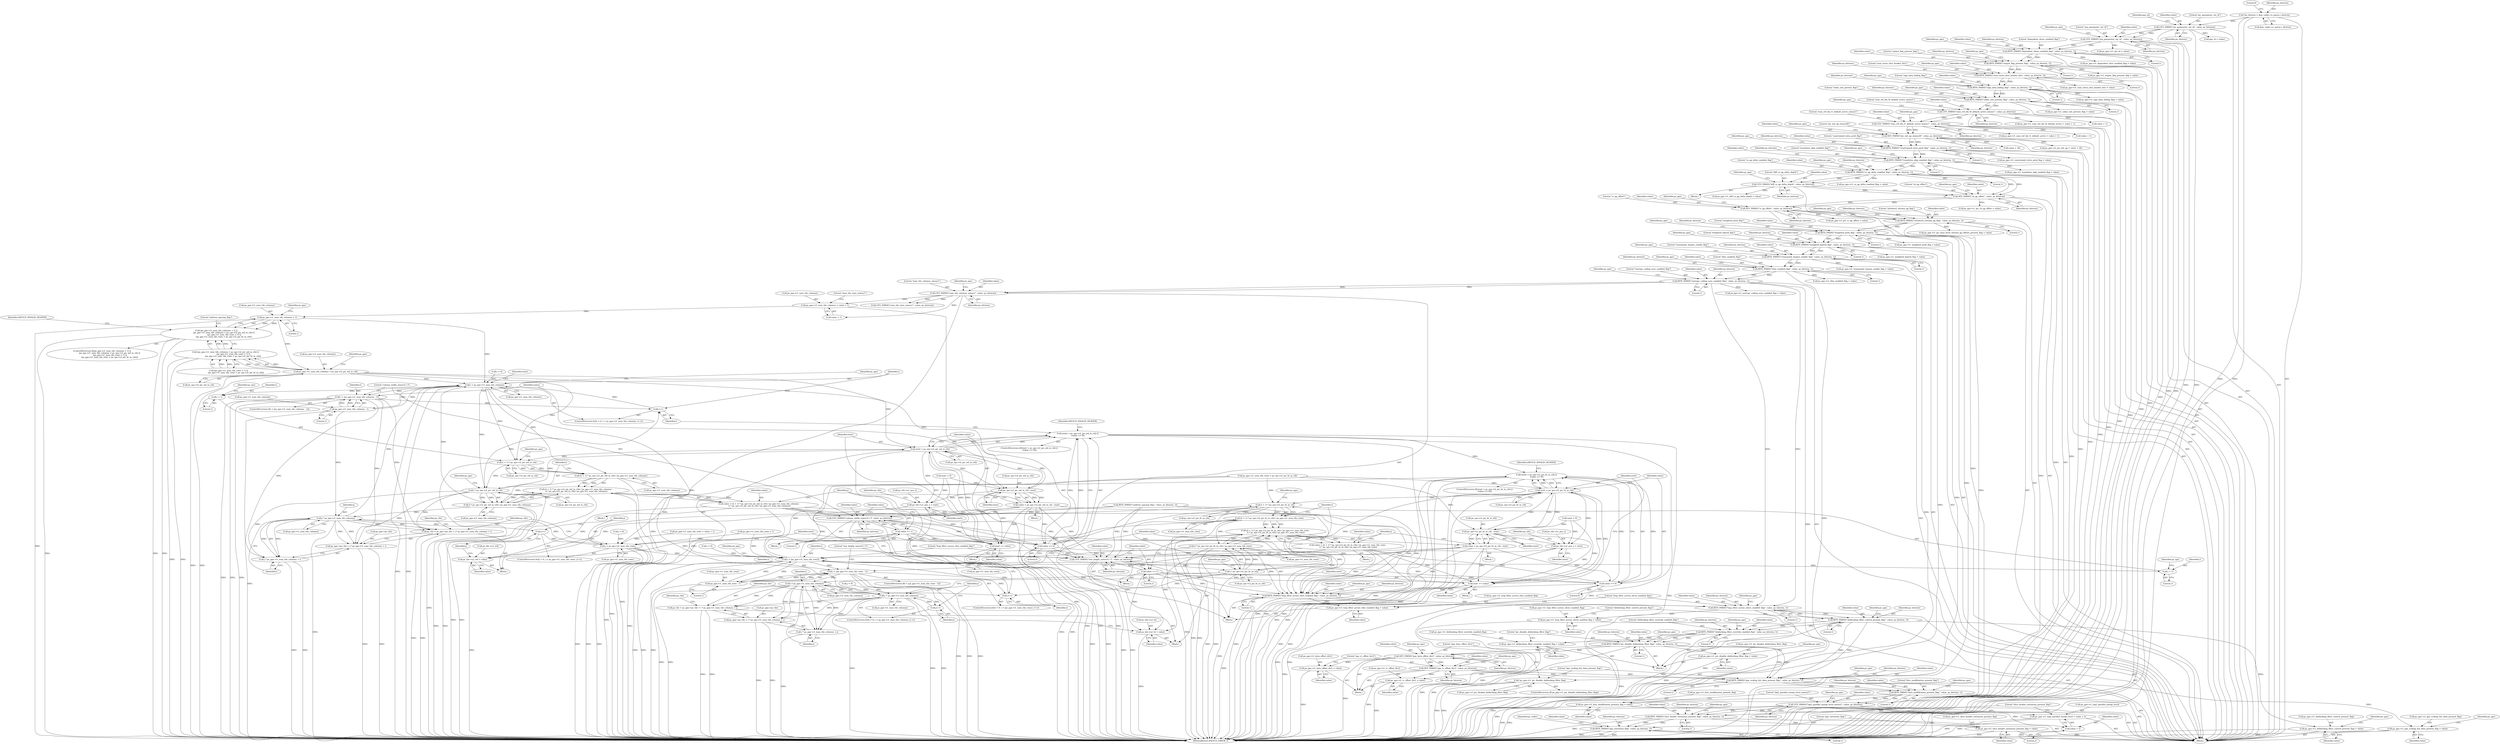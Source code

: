 digraph "0_Android_ebaa71da6362c497310377df509651974401d258@pointer" {
"1000478" [label="(Call,ps_pps->i1_num_tile_columns < 1)"];
"1000458" [label="(Call,ps_pps->i1_num_tile_columns = value + 1)"];
"1000454" [label="(Call,UEV_PARSE(\"num_tile_columns_minus1\", value, ps_bitstrm))"];
"1000434" [label="(Call,BITS_PARSE(\"entropy_coding_sync_enabled_flag\", value, ps_bitstrm, 1))"];
"1000424" [label="(Call,BITS_PARSE(\"tiles_enabled_flag\", value, ps_bitstrm, 1))"];
"1000414" [label="(Call,BITS_PARSE(\"transquant_bypass_enable_flag\", value, ps_bitstrm, 1))"];
"1000404" [label="(Call,BITS_PARSE(\"weighted_bipred_flag\", value, ps_bitstrm, 1))"];
"1000394" [label="(Call,BITS_PARSE(\"weighted_pred_flag\", value, ps_bitstrm, 1))"];
"1000384" [label="(Call,BITS_PARSE(\"slicelevel_chroma_qp_flag\", value, ps_bitstrm, 1))"];
"1000375" [label="(Call,SEV_PARSE(\"cr_qp_offset\", value, ps_bitstrm))"];
"1000366" [label="(Call,SEV_PARSE(\"cb_qp_offset\", value, ps_bitstrm))"];
"1000324" [label="(Call,BITS_PARSE(\"cu_qp_delta_enabled_flag\", value, ps_bitstrm, 1))"];
"1000314" [label="(Call,BITS_PARSE(\"transform_skip_enabled_flag\", value, ps_bitstrm, 1))"];
"1000304" [label="(Call,BITS_PARSE(\"constrained_intra_pred_flag\", value, ps_bitstrm, 1))"];
"1000293" [label="(Call,SEV_PARSE(\"pic_init_qp_minus26\", value, ps_bitstrm))"];
"1000282" [label="(Call,UEV_PARSE(\"num_ref_idx_l1_default_active_minus1\", value, ps_bitstrm))"];
"1000271" [label="(Call,UEV_PARSE(\"num_ref_idx_l0_default_active_minus1\", value, ps_bitstrm))"];
"1000261" [label="(Call,BITS_PARSE(\"cabac_init_present_flag\", value, ps_bitstrm, 1))"];
"1000251" [label="(Call,BITS_PARSE(\"sign_data_hiding_flag\", value, ps_bitstrm, 1))"];
"1000241" [label="(Call,BITS_PARSE(\"num_extra_slice_header_bits\", value, ps_bitstrm, 3))"];
"1000231" [label="(Call,BITS_PARSE(\"output_flag_present_flag\", value, ps_bitstrm, 1))"];
"1000221" [label="(Call,BITS_PARSE(\"dependent_slices_enabled_flag\", value, ps_bitstrm, 1))"];
"1000180" [label="(Call,UEV_PARSE(\"seq_parameter_set_id\", value, ps_bitstrm))"];
"1000138" [label="(Call,UEV_PARSE(\"pic_parameter_set_id\", value, ps_bitstrm))"];
"1000122" [label="(Call,*ps_bitstrm = &ps_codec->s_parse.s_bitstrm)"];
"1000339" [label="(Call,UEV_PARSE(\"diff_cu_qp_delta_depth\", value, ps_bitstrm))"];
"1000477" [label="(Call,(ps_pps->i1_num_tile_columns < 1) ||\n                        (ps_pps->i1_num_tile_columns > ps_sps->i2_pic_wd_in_ctb) ||\n                         (ps_pps->i1_num_tile_rows < 1) ||\n                        (ps_pps->i1_num_tile_rows > ps_sps->i2_pic_ht_in_ctb))"];
"1000484" [label="(Call,ps_pps->i1_num_tile_columns > ps_sps->i2_pic_wd_in_ctb)"];
"1000483" [label="(Call,(ps_pps->i1_num_tile_columns > ps_sps->i2_pic_wd_in_ctb) ||\n                         (ps_pps->i1_num_tile_rows < 1) ||\n                        (ps_pps->i1_num_tile_rows > ps_sps->i2_pic_ht_in_ctb))"];
"1000527" [label="(Call,i < ps_pps->i1_num_tile_columns)"];
"1000543" [label="(Call,i < (ps_pps->i1_num_tile_columns - 1))"];
"1000532" [label="(Call,i++)"];
"1000604" [label="(Call,ps_tile = ps_pps->ps_tile + j * ps_pps->i1_num_tile_columns + i)"];
"1000606" [label="(Call,ps_pps->ps_tile + j * ps_pps->i1_num_tile_columns + i)"];
"1000610" [label="(Call,j * ps_pps->i1_num_tile_columns + i)"];
"1000545" [label="(Call,ps_pps->i1_num_tile_columns - 1)"];
"1000611" [label="(Call,j * ps_pps->i1_num_tile_columns)"];
"1000601" [label="(Call,j++)"];
"1000596" [label="(Call,j < ps_pps->i1_num_tile_rows)"];
"1000649" [label="(Call,i < (ps_pps->i1_num_tile_rows))"];
"1000665" [label="(Call,i < (ps_pps->i1_num_tile_rows - 1))"];
"1000654" [label="(Call,i++)"];
"1000733" [label="(Call,i * ps_pps->i1_num_tile_columns)"];
"1000718" [label="(Call,j < ps_pps->i1_num_tile_columns)"];
"1000723" [label="(Call,j++)"];
"1000726" [label="(Call,ps_tile = ps_pps->ps_tile + i * ps_pps->i1_num_tile_columns + j)"];
"1000728" [label="(Call,ps_pps->ps_tile + i * ps_pps->i1_num_tile_columns + j)"];
"1000732" [label="(Call,i * ps_pps->i1_num_tile_columns + j)"];
"1000667" [label="(Call,ps_pps->i1_num_tile_rows - 1)"];
"1000695" [label="(Call,(i + 1) * ps_sps->i2_pic_ht_in_ctb)"];
"1000694" [label="(Call,((i + 1) * ps_sps->i2_pic_ht_in_ctb) / ps_pps->i1_num_tile_rows)"];
"1000693" [label="(Call,((i + 1) * ps_sps->i2_pic_ht_in_ctb) / ps_pps->i1_num_tile_rows -\n (i * ps_sps->i2_pic_ht_in_ctb) / ps_pps->i1_num_tile_rows)"];
"1000691" [label="(Call,value = ((i + 1) * ps_sps->i2_pic_ht_in_ctb) / ps_pps->i1_num_tile_rows -\n (i * ps_sps->i2_pic_ht_in_ctb) / ps_pps->i1_num_tile_rows)"];
"1000673" [label="(Call,UEV_PARSE(\"row_height_minus1[ i ]\", value, ps_bitstrm))"];
"1000677" [label="(Call,value += 1)"];
"1000744" [label="(Call,ps_tile->u2_ht = value)"];
"1000749" [label="(Call,start += value)"];
"1000754" [label="(Call,start > ps_sps->i2_pic_ht_in_ctb)"];
"1000684" [label="(Call,ps_sps->i2_pic_ht_in_ctb - start)"];
"1000682" [label="(Call,value = ps_sps->i2_pic_ht_in_ctb - start)"];
"1000759" [label="(Call,value <= 0)"];
"1000753" [label="(Call,(start > ps_sps->i2_pic_ht_in_ctb) ||\n (value <= 0))"];
"1000764" [label="(Call,BITS_PARSE(\"loop_filter_across_tiles_enabled_flag\", value, ps_bitstrm, 1))"];
"1000769" [label="(Call,ps_pps->i1_loop_filter_across_tiles_enabled_flag = value)"];
"1000823" [label="(Call,BITS_PARSE(\"loop_filter_across_slices_enabled_flag\", value, ps_bitstrm, 1))"];
"1000828" [label="(Call,ps_pps->i1_loop_filter_across_slices_enabled_flag = value)"];
"1000833" [label="(Call,BITS_PARSE(\"deblocking_filter_control_present_flag\", value, ps_bitstrm, 1))"];
"1000838" [label="(Call,ps_pps->i1_deblocking_filter_control_present_flag = value)"];
"1000868" [label="(Call,BITS_PARSE(\"deblocking_filter_override_enabled_flag\", value, ps_bitstrm, 1))"];
"1000873" [label="(Call,ps_pps->i1_deblocking_filter_override_enabled_flag = value)"];
"1000878" [label="(Call,BITS_PARSE(\"pic_disable_deblocking_filter_flag\", value, ps_bitstrm, 1))"];
"1000883" [label="(Call,ps_pps->i1_pic_disable_deblocking_filter_flag = value)"];
"1000889" [label="(Call,!ps_pps->i1_pic_disable_deblocking_filter_flag)"];
"1000894" [label="(Call,SEV_PARSE(\"pps_beta_offset_div2\", value, ps_bitstrm))"];
"1000898" [label="(Call,ps_pps->i1_beta_offset_div2 = value)"];
"1000903" [label="(Call,SEV_PARSE(\"pps_tc_offset_div2\", value, ps_bitstrm))"];
"1000907" [label="(Call,ps_pps->i1_tc_offset_div2 = value)"];
"1000912" [label="(Call,BITS_PARSE(\"pps_scaling_list_data_present_flag\", value, ps_bitstrm, 1))"];
"1000917" [label="(Call,ps_pps->i1_pps_scaling_list_data_present_flag = value)"];
"1000936" [label="(Call,BITS_PARSE(\"lists_modification_present_flag\", value, ps_bitstrm, 1))"];
"1000941" [label="(Call,ps_pps->i1_lists_modification_present_flag = value)"];
"1000946" [label="(Call,UEV_PARSE(\"log2_parallel_merge_level_minus2\", value, ps_bitstrm))"];
"1000950" [label="(Call,ps_pps->i1_log2_parallel_merge_level = value + 2)"];
"1000954" [label="(Call,value + 2)"];
"1000957" [label="(Call,BITS_PARSE(\"slice_header_extension_present_flag\", value, ps_bitstrm, 1))"];
"1000962" [label="(Call,ps_pps->i1_slice_header_extension_present_flag = value)"];
"1000967" [label="(Call,BITS_PARSE(\"pps_extension_flag\", value, ps_bitstrm, 1))"];
"1000739" [label="(Call,ps_tile->u1_pos_y = start)"];
"1000705" [label="(Call,(i * ps_sps->i2_pic_ht_in_ctb) / ps_pps->i1_num_tile_rows)"];
"1000706" [label="(Call,i * ps_sps->i2_pic_ht_in_ctb)"];
"1000696" [label="(Call,i + 1)"];
"1000573" [label="(Call,(i + 1) * ps_sps->i2_pic_wd_in_ctb)"];
"1000572" [label="(Call,((i + 1) * ps_sps->i2_pic_wd_in_ctb) / ps_pps->i1_num_tile_columns)"];
"1000571" [label="(Call,((i + 1) * ps_sps->i2_pic_wd_in_ctb) / ps_pps->i1_num_tile_columns -\n (i * ps_sps->i2_pic_wd_in_ctb) / ps_pps->i1_num_tile_columns)"];
"1000569" [label="(Call,value = ((i + 1) * ps_sps->i2_pic_wd_in_ctb) / ps_pps->i1_num_tile_columns -\n (i * ps_sps->i2_pic_wd_in_ctb) / ps_pps->i1_num_tile_columns)"];
"1000551" [label="(Call,UEV_PARSE(\"column_width_minus1[ i ]\", value, ps_bitstrm))"];
"1000555" [label="(Call,value += 1)"];
"1000622" [label="(Call,ps_tile->u2_wd = value)"];
"1000627" [label="(Call,start += value)"];
"1000632" [label="(Call,start > ps_sps->i2_pic_wd_in_ctb)"];
"1000562" [label="(Call,ps_sps->i2_pic_wd_in_ctb - start)"];
"1000560" [label="(Call,value = ps_sps->i2_pic_wd_in_ctb - start)"];
"1000637" [label="(Call,value <= 0)"];
"1000631" [label="(Call,(start > ps_sps->i2_pic_wd_in_ctb) ||\n (value <= 0))"];
"1000617" [label="(Call,ps_tile->u1_pos_x = start)"];
"1000583" [label="(Call,(i * ps_sps->i2_pic_wd_in_ctb) / ps_pps->i1_num_tile_columns)"];
"1000584" [label="(Call,i * ps_sps->i2_pic_wd_in_ctb)"];
"1000574" [label="(Call,i + 1)"];
"1000584" [label="(Call,i * ps_sps->i2_pic_wd_in_ctb)"];
"1000890" [label="(Call,ps_pps->i1_pic_disable_deblocking_filter_flag)"];
"1000896" [label="(Identifier,value)"];
"1000266" [label="(Call,ps_pps->i1_cabac_init_present_flag = value)"];
"1000273" [label="(Identifier,value)"];
"1000329" [label="(Call,ps_pps->i1_cu_qp_delta_enabled_flag = value)"];
"1000532" [label="(Call,i++)"];
"1000384" [label="(Call,BITS_PARSE(\"slicelevel_chroma_qp_flag\", value, ps_bitstrm, 1))"];
"1000294" [label="(Literal,\"pic_init_qp_minus26\")"];
"1000616" [label="(Identifier,i)"];
"1000759" [label="(Call,value <= 0)"];
"1000897" [label="(Identifier,ps_bitstrm)"];
"1000881" [label="(Identifier,ps_bitstrm)"];
"1000708" [label="(Call,ps_sps->i2_pic_ht_in_ctb)"];
"1000602" [label="(Identifier,j)"];
"1000244" [label="(Identifier,ps_bitstrm)"];
"1000556" [label="(Identifier,value)"];
"1000883" [label="(Call,ps_pps->i1_pic_disable_deblocking_filter_flag = value)"];
"1000966" [label="(Identifier,value)"];
"1000916" [label="(Literal,1)"];
"1000568" [label="(Block,)"];
"1000882" [label="(Literal,1)"];
"1000572" [label="(Call,((i + 1) * ps_sps->i2_pic_wd_in_ctb) / ps_pps->i1_num_tile_columns)"];
"1000385" [label="(Literal,\"slicelevel_chroma_qp_flag\")"];
"1000960" [label="(Identifier,ps_bitstrm)"];
"1000394" [label="(Call,BITS_PARSE(\"weighted_pred_flag\", value, ps_bitstrm, 1))"];
"1000613" [label="(Call,ps_pps->i1_num_tile_columns)"];
"1000408" [label="(Literal,1)"];
"1000228" [label="(Identifier,ps_pps)"];
"1000699" [label="(Call,ps_sps->i2_pic_ht_in_ctb)"];
"1000623" [label="(Call,ps_tile->u2_wd)"];
"1000748" [label="(Identifier,value)"];
"1000954" [label="(Call,value + 2)"];
"1000242" [label="(Literal,\"num_extra_slice_header_bits\")"];
"1000424" [label="(Call,BITS_PARSE(\"tiles_enabled_flag\", value, ps_bitstrm, 1))"];
"1000728" [label="(Call,ps_pps->ps_tile + i * ps_pps->i1_num_tile_columns + j)"];
"1000624" [label="(Identifier,ps_tile)"];
"1000755" [label="(Identifier,start)"];
"1000917" [label="(Call,ps_pps->i1_pps_scaling_list_data_present_flag = value)"];
"1000417" [label="(Identifier,ps_bitstrm)"];
"1000877" [label="(Identifier,value)"];
"1000693" [label="(Call,((i + 1) * ps_sps->i2_pic_ht_in_ctb) / ps_pps->i1_num_tile_rows -\n (i * ps_sps->i2_pic_ht_in_ctb) / ps_pps->i1_num_tile_rows)"];
"1000739" [label="(Call,ps_tile->u1_pos_y = start)"];
"1000340" [label="(Literal,\"diff_cu_qp_delta_depth\")"];
"1000825" [label="(Identifier,value)"];
"1000457" [label="(Identifier,ps_bitstrm)"];
"1000951" [label="(Call,ps_pps->i1_log2_parallel_merge_level)"];
"1000679" [label="(Literal,1)"];
"1000389" [label="(Call,ps_pps->i1_pic_slice_level_chroma_qp_offsets_present_flag = value)"];
"1000756" [label="(Call,ps_sps->i2_pic_ht_in_ctb)"];
"1000379" [label="(Call,ps_pps->i1_pic_cr_qp_offset = value)"];
"1000938" [label="(Identifier,value)"];
"1000583" [label="(Call,(i * ps_sps->i2_pic_wd_in_ctb) / ps_pps->i1_num_tile_columns)"];
"1000683" [label="(Identifier,value)"];
"1000439" [label="(Call,ps_pps->i1_entropy_coding_sync_enabled_flag = value)"];
"1000254" [label="(Identifier,ps_bitstrm)"];
"1000233" [label="(Identifier,value)"];
"1000295" [label="(Identifier,value)"];
"1000874" [label="(Call,ps_pps->i1_deblocking_filter_override_enabled_flag)"];
"1000628" [label="(Identifier,start)"];
"1000950" [label="(Call,ps_pps->i1_log2_parallel_merge_level = value + 2)"];
"1000316" [label="(Identifier,value)"];
"1000569" [label="(Call,value = ((i + 1) * ps_sps->i2_pic_wd_in_ctb) / ps_pps->i1_num_tile_columns -\n (i * ps_sps->i2_pic_wd_in_ctb) / ps_pps->i1_num_tile_columns)"];
"1000232" [label="(Literal,\"output_flag_present_flag\")"];
"1000956" [label="(Literal,2)"];
"1000325" [label="(Literal,\"cu_qp_delta_enabled_flag\")"];
"1000607" [label="(Call,ps_pps->ps_tile)"];
"1000304" [label="(Call,BITS_PARSE(\"constrained_intra_pred_flag\", value, ps_bitstrm, 1))"];
"1000744" [label="(Call,ps_tile->u2_ht = value)"];
"1000671" [label="(Literal,1)"];
"1000712" [label="(Identifier,ps_pps)"];
"1000283" [label="(Literal,\"num_ref_idx_l1_default_active_minus1\")"];
"1000482" [label="(Literal,1)"];
"1000140" [label="(Identifier,value)"];
"1000319" [label="(Call,ps_pps->i1_transform_skip_enabled_flag = value)"];
"1000378" [label="(Identifier,ps_bitstrm)"];
"1000692" [label="(Identifier,value)"];
"1000311" [label="(Identifier,ps_pps)"];
"1000285" [label="(Identifier,ps_bitstrm)"];
"1000492" [label="(Call,ps_pps->i1_num_tile_rows < 1)"];
"1000594" [label="(Identifier,j)"];
"1000523" [label="(ControlStructure,for(i = 0; i < ps_pps->i1_num_tile_columns; i++))"];
"1000603" [label="(Block,)"];
"1000590" [label="(Identifier,ps_pps)"];
"1000528" [label="(Identifier,i)"];
"1000842" [label="(Identifier,value)"];
"1000754" [label="(Call,start > ps_sps->i2_pic_ht_in_ctb)"];
"1000676" [label="(Identifier,ps_bitstrm)"];
"1000955" [label="(Identifier,value)"];
"1000629" [label="(Identifier,value)"];
"1000404" [label="(Call,BITS_PARSE(\"weighted_bipred_flag\", value, ps_bitstrm, 1))"];
"1000142" [label="(Call,pps_id = value)"];
"1000664" [label="(ControlStructure,if(i < (ps_pps->i1_num_tile_rows - 1)))"];
"1000887" [label="(Identifier,value)"];
"1000367" [label="(Literal,\"cb_qp_offset\")"];
"1000596" [label="(Call,j < ps_pps->i1_num_tile_rows)"];
"1000184" [label="(Call,ps_pps->i1_sps_id = value)"];
"1000724" [label="(Identifier,j)"];
"1000833" [label="(Call,BITS_PARSE(\"deblocking_filter_control_present_flag\", value, ps_bitstrm, 1))"];
"1000746" [label="(Identifier,ps_tile)"];
"1000297" [label="(Call,ps_pps->i1_pic_init_qp = value + 26)"];
"1000398" [label="(Literal,1)"];
"1000308" [label="(Literal,1)"];
"1000554" [label="(Identifier,ps_bitstrm)"];
"1000328" [label="(Literal,1)"];
"1000632" [label="(Call,start > ps_sps->i2_pic_wd_in_ctb)"];
"1000436" [label="(Identifier,value)"];
"1000581" [label="(Identifier,ps_pps)"];
"1000735" [label="(Call,ps_pps->i1_num_tile_columns)"];
"1000570" [label="(Identifier,value)"];
"1000265" [label="(Literal,1)"];
"1000611" [label="(Call,j * ps_pps->i1_num_tile_columns)"];
"1000741" [label="(Identifier,ps_tile)"];
"1000655" [label="(Identifier,i)"];
"1000909" [label="(Identifier,ps_pps)"];
"1000326" [label="(Identifier,value)"];
"1000284" [label="(Identifier,value)"];
"1000873" [label="(Call,ps_pps->i1_deblocking_filter_override_enabled_flag = value)"];
"1000139" [label="(Literal,\"pic_parameter_set_id\")"];
"1000601" [label="(Call,j++)"];
"1000381" [label="(Identifier,ps_pps)"];
"1000245" [label="(Literal,3)"];
"1000562" [label="(Call,ps_sps->i2_pic_wd_in_ctb - start)"];
"1000646" [label="(Call,i = 0)"];
"1000702" [label="(Call,ps_pps->i1_num_tile_rows)"];
"1000621" [label="(Identifier,start)"];
"1000434" [label="(Call,BITS_PARSE(\"entropy_coding_sync_enabled_flag\", value, ps_bitstrm, 1))"];
"1000835" [label="(Identifier,value)"];
"1000832" [label="(Identifier,value)"];
"1000407" [label="(Identifier,ps_bitstrm)"];
"1000919" [label="(Identifier,ps_pps)"];
"1000903" [label="(Call,SEV_PARSE(\"pps_tc_offset_div2\", value, ps_bitstrm))"];
"1000438" [label="(Literal,1)"];
"1000258" [label="(Identifier,ps_pps)"];
"1000552" [label="(Literal,\"column_width_minus1[ i ]\")"];
"1000637" [label="(Call,value <= 0)"];
"1000837" [label="(Literal,1)"];
"1000223" [label="(Identifier,value)"];
"1000246" [label="(Call,ps_pps->i1_num_extra_slice_header_bits = value)"];
"1000733" [label="(Call,i * ps_pps->i1_num_tile_columns)"];
"1000271" [label="(Call,UEV_PARSE(\"num_ref_idx_l0_default_active_minus1\", value, ps_bitstrm))"];
"1000871" [label="(Identifier,ps_bitstrm)"];
"1000612" [label="(Identifier,j)"];
"1000458" [label="(Call,ps_pps->i1_num_tile_columns = value + 1)"];
"1000132" [label="(Literal,0)"];
"1000690" [label="(Block,)"];
"1000386" [label="(Identifier,value)"];
"1000338" [label="(Block,)"];
"1000764" [label="(Call,BITS_PARSE(\"loop_filter_across_tiles_enabled_flag\", value, ps_bitstrm, 1))"];
"1000845" [label="(Identifier,ps_pps)"];
"1000964" [label="(Identifier,ps_pps)"];
"1000261" [label="(Call,BITS_PARSE(\"cabac_init_present_flag\", value, ps_bitstrm, 1))"];
"1000524" [label="(Call,i = 0)"];
"1000455" [label="(Literal,\"num_tile_columns_minus1\")"];
"1000645" [label="(ControlStructure,for(i = 0; i < (ps_pps->i1_num_tile_rows); i++))"];
"1000226" [label="(Call,ps_pps->i1_dependent_slice_enabled_flag = value)"];
"1000875" [label="(Identifier,ps_pps)"];
"1000826" [label="(Identifier,ps_bitstrm)"];
"1000593" [label="(Call,j = 0)"];
"1000698" [label="(Literal,1)"];
"1000296" [label="(Identifier,ps_bitstrm)"];
"1000459" [label="(Call,ps_pps->i1_num_tile_columns)"];
"1000391" [label="(Identifier,ps_pps)"];
"1000870" [label="(Identifier,value)"];
"1000718" [label="(Call,j < ps_pps->i1_num_tile_columns)"];
"1000429" [label="(Call,ps_pps->i1_tiles_enabled_flag = value)"];
"1000681" [label="(Block,)"];
"1000940" [label="(Literal,1)"];
"1000766" [label="(Identifier,value)"];
"1000553" [label="(Identifier,value)"];
"1000661" [label="(Identifier,ps_pps)"];
"1000343" [label="(Call,ps_pps->i1_diff_cu_qp_delta_depth = value)"];
"1000902" [label="(Identifier,value)"];
"1000484" [label="(Call,ps_pps->i1_num_tile_columns > ps_sps->i2_pic_wd_in_ctb)"];
"1000376" [label="(Literal,\"cr_qp_offset\")"];
"1000387" [label="(Identifier,ps_bitstrm)"];
"1000251" [label="(Call,BITS_PARSE(\"sign_data_hiding_flag\", value, ps_bitstrm, 1))"];
"1000416" [label="(Identifier,value)"];
"1000768" [label="(Literal,1)"];
"1000668" [label="(Call,ps_pps->i1_num_tile_rows)"];
"1000234" [label="(Identifier,ps_bitstrm)"];
"1000734" [label="(Identifier,i)"];
"1000485" [label="(Call,ps_pps->i1_num_tile_columns)"];
"1000288" [label="(Identifier,ps_pps)"];
"1000840" [label="(Identifier,ps_pps)"];
"1000738" [label="(Identifier,j)"];
"1000727" [label="(Identifier,ps_tile)"];
"1000834" [label="(Literal,\"deblocking_filter_control_present_flag\")"];
"1000912" [label="(Call,BITS_PARSE(\"pps_scaling_list_data_present_flag\", value, ps_bitstrm, 1))"];
"1000372" [label="(Identifier,ps_pps)"];
"1000905" [label="(Identifier,value)"];
"1000979" [label="(MethodReturn,IHEVCD_ERROR_T)"];
"1000918" [label="(Call,ps_pps->i1_pps_scaling_list_data_present_flag)"];
"1000124" [label="(Call,&ps_codec->s_parse.s_bitstrm)"];
"1000974" [label="(Identifier,ps_codec)"];
"1000409" [label="(Call,ps_pps->i1_weighted_bipred_flag = value)"];
"1000255" [label="(Literal,1)"];
"1000716" [label="(Identifier,j)"];
"1000649" [label="(Call,i < (ps_pps->i1_num_tile_rows))"];
"1000630" [label="(ControlStructure,if((start > ps_sps->i2_pic_wd_in_ctb) ||\n (value <= 0)))"];
"1000231" [label="(Call,BITS_PARSE(\"output_flag_present_flag\", value, ps_bitstrm, 1))"];
"1000406" [label="(Identifier,value)"];
"1000224" [label="(Identifier,ps_bitstrm)"];
"1000506" [label="(Call,BITS_PARSE(\"uniform_spacing_flag\", value, ps_bitstrm, 1))"];
"1000549" [label="(Literal,1)"];
"1000262" [label="(Literal,\"cabac_init_present_flag\")"];
"1000893" [label="(Block,)"];
"1000542" [label="(ControlStructure,if(i < (ps_pps->i1_num_tile_columns - 1)))"];
"1000370" [label="(Call,ps_pps->i1_pic_cb_qp_offset = value)"];
"1000476" [label="(ControlStructure,if((ps_pps->i1_num_tile_columns < 1) ||\n                        (ps_pps->i1_num_tile_columns > ps_sps->i2_pic_wd_in_ctb) ||\n                         (ps_pps->i1_num_tile_rows < 1) ||\n                        (ps_pps->i1_num_tile_rows > ps_sps->i2_pic_ht_in_ctb)))"];
"1000299" [label="(Identifier,ps_pps)"];
"1000667" [label="(Call,ps_pps->i1_num_tile_rows - 1)"];
"1000868" [label="(Call,BITS_PARSE(\"deblocking_filter_override_enabled_flag\", value, ps_bitstrm, 1))"];
"1000889" [label="(Call,!ps_pps->i1_pic_disable_deblocking_filter_flag)"];
"1000282" [label="(Call,UEV_PARSE(\"num_ref_idx_l1_default_active_minus1\", value, ps_bitstrm))"];
"1000761" [label="(Literal,0)"];
"1000952" [label="(Identifier,ps_pps)"];
"1000651" [label="(Call,ps_pps->i1_num_tile_rows)"];
"1000411" [label="(Identifier,ps_pps)"];
"1000286" [label="(Call,ps_pps->i1_num_ref_idx_l1_default_active = value + 1)"];
"1000619" [label="(Identifier,ps_tile)"];
"1000491" [label="(Call,(ps_pps->i1_num_tile_rows < 1) ||\n                        (ps_pps->i1_num_tile_rows > ps_sps->i2_pic_ht_in_ctb))"];
"1000641" [label="(Identifier,IHEVCD_INVALID_HEADER)"];
"1000566" [label="(Identifier,start)"];
"1000836" [label="(Identifier,ps_bitstrm)"];
"1000643" [label="(Identifier,start)"];
"1000497" [label="(Call,ps_pps->i1_num_tile_rows > ps_sps->i2_pic_ht_in_ctb)"];
"1000618" [label="(Call,ps_tile->u1_pos_x)"];
"1000264" [label="(Identifier,ps_bitstrm)"];
"1000838" [label="(Call,ps_pps->i1_deblocking_filter_control_present_flag = value)"];
"1000770" [label="(Call,ps_pps->i1_loop_filter_across_tiles_enabled_flag)"];
"1000962" [label="(Call,ps_pps->i1_slice_header_extension_present_flag = value)"];
"1000723" [label="(Call,j++)"];
"1000900" [label="(Identifier,ps_pps)"];
"1000823" [label="(Call,BITS_PARSE(\"loop_filter_across_slices_enabled_flag\", value, ps_bitstrm, 1))"];
"1000745" [label="(Call,ps_tile->u2_ht)"];
"1000592" [label="(ControlStructure,for(j = 0; j < ps_pps->i1_num_tile_rows; j++))"];
"1000539" [label="(Identifier,ps_pps)"];
"1000252" [label="(Literal,\"sign_data_hiding_flag\")"];
"1000941" [label="(Call,ps_pps->i1_lists_modification_present_flag = value)"];
"1000486" [label="(Identifier,ps_pps)"];
"1000880" [label="(Identifier,value)"];
"1000341" [label="(Identifier,value)"];
"1000631" [label="(Call,(start > ps_sps->i2_pic_wd_in_ctb) ||\n (value <= 0))"];
"1000331" [label="(Identifier,ps_pps)"];
"1000665" [label="(Call,i < (ps_pps->i1_num_tile_rows - 1))"];
"1000895" [label="(Literal,\"pps_beta_offset_div2\")"];
"1000317" [label="(Identifier,ps_bitstrm)"];
"1000494" [label="(Identifier,ps_pps)"];
"1000427" [label="(Identifier,ps_bitstrm)"];
"1000253" [label="(Identifier,value)"];
"1000656" [label="(Block,)"];
"1000235" [label="(Literal,1)"];
"1000586" [label="(Call,ps_sps->i2_pic_wd_in_ctb)"];
"1000375" [label="(Call,SEV_PARSE(\"cr_qp_offset\", value, ps_bitstrm))"];
"1000827" [label="(Literal,1)"];
"1000867" [label="(Block,)"];
"1000765" [label="(Literal,\"loop_filter_across_tiles_enabled_flag\")"];
"1000307" [label="(Identifier,ps_bitstrm)"];
"1000180" [label="(Call,UEV_PARSE(\"seq_parameter_set_id\", value, ps_bitstrm))"];
"1000275" [label="(Call,ps_pps->i1_num_ref_idx_l0_default_active = value + 1)"];
"1000585" [label="(Identifier,i)"];
"1000743" [label="(Identifier,start)"];
"1000559" [label="(Block,)"];
"1000366" [label="(Call,SEV_PARSE(\"cb_qp_offset\", value, ps_bitstrm))"];
"1000576" [label="(Literal,1)"];
"1000685" [label="(Call,ps_sps->i2_pic_ht_in_ctb)"];
"1000830" [label="(Identifier,ps_pps)"];
"1000937" [label="(Literal,\"lists_modification_present_flag\")"];
"1000936" [label="(Call,BITS_PARSE(\"lists_modification_present_flag\", value, ps_bitstrm, 1))"];
"1000401" [label="(Identifier,ps_pps)"];
"1000891" [label="(Identifier,ps_pps)"];
"1000968" [label="(Literal,\"pps_extension_flag\")"];
"1000598" [label="(Call,ps_pps->i1_num_tile_rows)"];
"1000186" [label="(Identifier,ps_pps)"];
"1000906" [label="(Identifier,ps_bitstrm)"];
"1000945" [label="(Identifier,value)"];
"1000732" [label="(Call,i * ps_pps->i1_num_tile_columns + j)"];
"1000622" [label="(Call,ps_tile->u2_wd = value)"];
"1000642" [label="(Call,start = 0)"];
"1000248" [label="(Identifier,ps_pps)"];
"1000421" [label="(Identifier,ps_pps)"];
"1000342" [label="(Identifier,ps_bitstrm)"];
"1000110" [label="(Block,)"];
"1000465" [label="(Call,UEV_PARSE(\"num_tile_rows_minus1\", value, ps_bitstrm))"];
"1000729" [label="(Call,ps_pps->ps_tile)"];
"1000957" [label="(Call,BITS_PARSE(\"slice_header_extension_present_flag\", value, ps_bitstrm, 1))"];
"1000763" [label="(Identifier,IHEVCD_INVALID_HEADER)"];
"1000520" [label="(Call,start = 0)"];
"1000544" [label="(Identifier,i)"];
"1000315" [label="(Literal,\"transform_skip_enabled_flag\")"];
"1000751" [label="(Identifier,value)"];
"1000122" [label="(Call,*ps_bitstrm = &ps_codec->s_parse.s_bitstrm)"];
"1000241" [label="(Call,BITS_PARSE(\"num_extra_slice_header_bits\", value, ps_bitstrm, 3))"];
"1000418" [label="(Literal,1)"];
"1000428" [label="(Literal,1)"];
"1000638" [label="(Identifier,value)"];
"1000431" [label="(Identifier,ps_pps)"];
"1000369" [label="(Identifier,ps_bitstrm)"];
"1000575" [label="(Identifier,i)"];
"1000948" [label="(Identifier,value)"];
"1000672" [label="(Block,)"];
"1000277" [label="(Identifier,ps_pps)"];
"1000345" [label="(Identifier,ps_pps)"];
"1000290" [label="(Call,value + 1)"];
"1000314" [label="(Call,BITS_PARSE(\"transform_skip_enabled_flag\", value, ps_bitstrm, 1))"];
"1000437" [label="(Identifier,ps_bitstrm)"];
"1000405" [label="(Literal,\"weighted_bipred_flag\")"];
"1000969" [label="(Identifier,value)"];
"1000633" [label="(Identifier,start)"];
"1000691" [label="(Call,value = ((i + 1) * ps_sps->i2_pic_ht_in_ctb) / ps_pps->i1_num_tile_rows -\n (i * ps_sps->i2_pic_ht_in_ctb) / ps_pps->i1_num_tile_rows)"];
"1000898" [label="(Call,ps_pps->i1_beta_offset_div2 = value)"];
"1000666" [label="(Identifier,i)"];
"1000958" [label="(Literal,\"slice_header_extension_present_flag\")"];
"1000719" [label="(Identifier,j)"];
"1000397" [label="(Identifier,ps_bitstrm)"];
"1000904" [label="(Literal,\"pps_tc_offset_div2\")"];
"1000720" [label="(Call,ps_pps->i1_num_tile_columns)"];
"1000678" [label="(Identifier,value)"];
"1000879" [label="(Literal,\"pic_disable_deblocking_filter_flag\")"];
"1000959" [label="(Identifier,value)"];
"1000327" [label="(Identifier,ps_bitstrm)"];
"1000606" [label="(Call,ps_pps->ps_tile + j * ps_pps->i1_num_tile_columns + i)"];
"1000839" [label="(Call,ps_pps->i1_deblocking_filter_control_present_flag)"];
"1000399" [label="(Call,ps_pps->i1_weighted_pred_flag = value)"];
"1000301" [label="(Call,value + 26)"];
"1000527" [label="(Call,i < ps_pps->i1_num_tile_columns)"];
"1000706" [label="(Call,i * ps_sps->i2_pic_ht_in_ctb)"];
"1000466" [label="(Literal,\"num_tile_rows_minus1\")"];
"1000617" [label="(Call,ps_tile->u1_pos_x = start)"];
"1000533" [label="(Identifier,i)"];
"1000915" [label="(Identifier,ps_bitstrm)"];
"1000529" [label="(Call,ps_pps->i1_num_tile_columns)"];
"1000469" [label="(Call,ps_pps->i1_num_tile_rows = value + 1)"];
"1000505" [label="(Identifier,IHEVCD_INVALID_HEADER)"];
"1000256" [label="(Call,ps_pps->i1_sign_data_hiding_flag = value)"];
"1000908" [label="(Call,ps_pps->i1_tc_offset_div2)"];
"1000441" [label="(Identifier,ps_pps)"];
"1000924" [label="(Identifier,ps_pps)"];
"1000828" [label="(Call,ps_pps->i1_loop_filter_across_slices_enabled_flag = value)"];
"1000377" [label="(Identifier,value)"];
"1000650" [label="(Identifier,i)"];
"1000911" [label="(Identifier,value)"];
"1000589" [label="(Call,ps_pps->i1_num_tile_columns)"];
"1000488" [label="(Call,ps_sps->i2_pic_wd_in_ctb)"];
"1000243" [label="(Identifier,value)"];
"1000605" [label="(Identifier,ps_tile)"];
"1000943" [label="(Identifier,ps_pps)"];
"1000967" [label="(Call,BITS_PARSE(\"pps_extension_flag\", value, ps_bitstrm, 1))"];
"1000899" [label="(Call,ps_pps->i1_beta_offset_div2)"];
"1000610" [label="(Call,j * ps_pps->i1_num_tile_columns + i)"];
"1000707" [label="(Identifier,i)"];
"1000478" [label="(Call,ps_pps->i1_num_tile_columns < 1)"];
"1000753" [label="(Call,(start > ps_sps->i2_pic_ht_in_ctb) ||\n (value <= 0))"];
"1000684" [label="(Call,ps_sps->i2_pic_ht_in_ctb - start)"];
"1000426" [label="(Identifier,value)"];
"1000771" [label="(Identifier,ps_pps)"];
"1000947" [label="(Literal,\"log2_parallel_merge_level_minus2\")"];
"1000942" [label="(Call,ps_pps->i1_lists_modification_present_flag)"];
"1000453" [label="(Block,)"];
"1000123" [label="(Identifier,ps_bitstrm)"];
"1000740" [label="(Call,ps_tile->u1_pos_y)"];
"1000577" [label="(Call,ps_sps->i2_pic_wd_in_ctb)"];
"1000963" [label="(Call,ps_pps->i1_slice_header_extension_present_flag)"];
"1000225" [label="(Literal,1)"];
"1000580" [label="(Call,ps_pps->i1_num_tile_columns)"];
"1000885" [label="(Identifier,ps_pps)"];
"1000769" [label="(Call,ps_pps->i1_loop_filter_across_tiles_enabled_flag = value)"];
"1000971" [label="(Literal,1)"];
"1000946" [label="(Call,UEV_PARSE(\"log2_parallel_merge_level_minus2\", value, ps_bitstrm))"];
"1000872" [label="(Literal,1)"];
"1000773" [label="(Identifier,value)"];
"1000829" [label="(Call,ps_pps->i1_loop_filter_across_slices_enabled_flag)"];
"1000550" [label="(Block,)"];
"1000654" [label="(Call,i++)"];
"1000878" [label="(Call,BITS_PARSE(\"pic_disable_deblocking_filter_flag\", value, ps_bitstrm, 1))"];
"1000573" [label="(Call,(i + 1) * ps_sps->i2_pic_wd_in_ctb)"];
"1000435" [label="(Literal,\"entropy_coding_sync_enabled_flag\")"];
"1000961" [label="(Literal,1)"];
"1000545" [label="(Call,ps_pps->i1_num_tile_columns - 1)"];
"1000639" [label="(Literal,0)"];
"1000460" [label="(Identifier,ps_pps)"];
"1000415" [label="(Literal,\"transquant_bypass_enable_flag\")"];
"1000673" [label="(Call,UEV_PARSE(\"row_height_minus1[ i ]\", value, ps_bitstrm))"];
"1000869" [label="(Literal,\"deblocking_filter_override_enabled_flag\")"];
"1000141" [label="(Identifier,ps_bitstrm)"];
"1000949" [label="(Identifier,ps_bitstrm)"];
"1000750" [label="(Identifier,start)"];
"1000888" [label="(ControlStructure,if(!ps_pps->i1_pic_disable_deblocking_filter_flag))"];
"1000272" [label="(Literal,\"num_ref_idx_l0_default_active_minus1\")"];
"1000546" [label="(Call,ps_pps->i1_num_tile_columns)"];
"1000682" [label="(Call,value = ps_sps->i2_pic_ht_in_ctb - start)"];
"1000824" [label="(Literal,\"loop_filter_across_slices_enabled_flag\")"];
"1000318" [label="(Literal,1)"];
"1000884" [label="(Call,ps_pps->i1_pic_disable_deblocking_filter_flag)"];
"1000563" [label="(Call,ps_sps->i2_pic_wd_in_ctb)"];
"1000456" [label="(Identifier,value)"];
"1000279" [label="(Call,value + 1)"];
"1000543" [label="(Call,i < (ps_pps->i1_num_tile_columns - 1))"];
"1000274" [label="(Identifier,ps_bitstrm)"];
"1000309" [label="(Call,ps_pps->i1_constrained_intra_pred_flag = value)"];
"1000238" [label="(Identifier,ps_pps)"];
"1000181" [label="(Literal,\"seq_parameter_set_id\")"];
"1000597" [label="(Identifier,j)"];
"1000143" [label="(Identifier,pps_id)"];
"1000695" [label="(Call,(i + 1) * ps_sps->i2_pic_ht_in_ctb)"];
"1000749" [label="(Call,start += value)"];
"1000921" [label="(Identifier,value)"];
"1000694" [label="(Call,((i + 1) * ps_sps->i2_pic_ht_in_ctb) / ps_pps->i1_num_tile_rows)"];
"1000752" [label="(ControlStructure,if((start > ps_sps->i2_pic_ht_in_ctb) ||\n (value <= 0)))"];
"1000907" [label="(Call,ps_pps->i1_tc_offset_div2 = value)"];
"1000939" [label="(Identifier,ps_bitstrm)"];
"1000578" [label="(Identifier,ps_sps)"];
"1000627" [label="(Call,start += value)"];
"1000675" [label="(Identifier,value)"];
"1000561" [label="(Identifier,value)"];
"1000306" [label="(Identifier,value)"];
"1000483" [label="(Call,(ps_pps->i1_num_tile_columns > ps_sps->i2_pic_wd_in_ctb) ||\n                         (ps_pps->i1_num_tile_rows < 1) ||\n                        (ps_pps->i1_num_tile_rows > ps_sps->i2_pic_ht_in_ctb))"];
"1000534" [label="(Block,)"];
"1000425" [label="(Literal,\"tiles_enabled_flag\")"];
"1000236" [label="(Call,ps_pps->i1_output_flag_present_flag = value)"];
"1000321" [label="(Identifier,ps_pps)"];
"1000479" [label="(Call,ps_pps->i1_num_tile_columns)"];
"1000324" [label="(Call,BITS_PARSE(\"cu_qp_delta_enabled_flag\", value, ps_bitstrm, 1))"];
"1000703" [label="(Identifier,ps_pps)"];
"1000677" [label="(Call,value += 1)"];
"1000725" [label="(Block,)"];
"1000688" [label="(Identifier,start)"];
"1000560" [label="(Call,value = ps_sps->i2_pic_wd_in_ctb - start)"];
"1000462" [label="(Call,value + 1)"];
"1000894" [label="(Call,SEV_PARSE(\"pps_beta_offset_div2\", value, ps_bitstrm))"];
"1000914" [label="(Identifier,value)"];
"1000419" [label="(Call,ps_pps->i1_transquant_bypass_enable_flag = value)"];
"1000268" [label="(Identifier,ps_pps)"];
"1000714" [label="(ControlStructure,for(j = 0; j < ps_pps->i1_num_tile_columns; j++))"];
"1000388" [label="(Literal,1)"];
"1000557" [label="(Literal,1)"];
"1000571" [label="(Call,((i + 1) * ps_sps->i2_pic_wd_in_ctb) / ps_pps->i1_num_tile_columns -\n (i * ps_sps->i2_pic_wd_in_ctb) / ps_pps->i1_num_tile_columns)"];
"1000697" [label="(Identifier,i)"];
"1000767" [label="(Identifier,ps_bitstrm)"];
"1000183" [label="(Identifier,ps_bitstrm)"];
"1000293" [label="(Call,SEV_PARSE(\"pic_init_qp_minus26\", value, ps_bitstrm))"];
"1000263" [label="(Identifier,value)"];
"1000574" [label="(Call,i + 1)"];
"1000221" [label="(Call,BITS_PARSE(\"dependent_slices_enabled_flag\", value, ps_bitstrm, 1))"];
"1000726" [label="(Call,ps_tile = ps_pps->ps_tile + i * ps_pps->i1_num_tile_columns + j)"];
"1000414" [label="(Call,BITS_PARSE(\"transquant_bypass_enable_flag\", value, ps_bitstrm, 1))"];
"1000696" [label="(Call,i + 1)"];
"1000477" [label="(Call,(ps_pps->i1_num_tile_columns < 1) ||\n                        (ps_pps->i1_num_tile_columns > ps_sps->i2_pic_wd_in_ctb) ||\n                         (ps_pps->i1_num_tile_rows < 1) ||\n                        (ps_pps->i1_num_tile_rows > ps_sps->i2_pic_ht_in_ctb))"];
"1000674" [label="(Literal,\"row_height_minus1[ i ]\")"];
"1000182" [label="(Identifier,value)"];
"1000715" [label="(Call,j = 0)"];
"1000760" [label="(Identifier,value)"];
"1000395" [label="(Literal,\"weighted_pred_flag\")"];
"1000454" [label="(Call,UEV_PARSE(\"num_tile_columns_minus1\", value, ps_bitstrm))"];
"1000551" [label="(Call,UEV_PARSE(\"column_width_minus1[ i ]\", value, ps_bitstrm))"];
"1000396" [label="(Identifier,value)"];
"1000970" [label="(Identifier,ps_bitstrm)"];
"1000705" [label="(Call,(i * ps_sps->i2_pic_ht_in_ctb) / ps_pps->i1_num_tile_rows)"];
"1000700" [label="(Identifier,ps_sps)"];
"1000368" [label="(Identifier,value)"];
"1000626" [label="(Identifier,value)"];
"1000634" [label="(Call,ps_sps->i2_pic_wd_in_ctb)"];
"1000913" [label="(Literal,\"pps_scaling_list_data_present_flag\")"];
"1000138" [label="(Call,UEV_PARSE(\"pic_parameter_set_id\", value, ps_bitstrm))"];
"1000507" [label="(Literal,\"uniform_spacing_flag\")"];
"1000339" [label="(Call,UEV_PARSE(\"diff_cu_qp_delta_depth\", value, ps_bitstrm))"];
"1000604" [label="(Call,ps_tile = ps_pps->ps_tile + j * ps_pps->i1_num_tile_columns + i)"];
"1000555" [label="(Call,value += 1)"];
"1000305" [label="(Literal,\"constrained_intra_pred_flag\")"];
"1000711" [label="(Call,ps_pps->i1_num_tile_rows)"];
"1000222" [label="(Literal,\"dependent_slices_enabled_flag\")"];
"1000478" -> "1000477"  [label="AST: "];
"1000478" -> "1000482"  [label="CFG: "];
"1000479" -> "1000478"  [label="AST: "];
"1000482" -> "1000478"  [label="AST: "];
"1000486" -> "1000478"  [label="CFG: "];
"1000477" -> "1000478"  [label="CFG: "];
"1000478" -> "1000979"  [label="DDG: "];
"1000478" -> "1000477"  [label="DDG: "];
"1000478" -> "1000477"  [label="DDG: "];
"1000458" -> "1000478"  [label="DDG: "];
"1000478" -> "1000484"  [label="DDG: "];
"1000478" -> "1000527"  [label="DDG: "];
"1000458" -> "1000453"  [label="AST: "];
"1000458" -> "1000462"  [label="CFG: "];
"1000459" -> "1000458"  [label="AST: "];
"1000462" -> "1000458"  [label="AST: "];
"1000466" -> "1000458"  [label="CFG: "];
"1000454" -> "1000458"  [label="DDG: "];
"1000454" -> "1000453"  [label="AST: "];
"1000454" -> "1000457"  [label="CFG: "];
"1000455" -> "1000454"  [label="AST: "];
"1000456" -> "1000454"  [label="AST: "];
"1000457" -> "1000454"  [label="AST: "];
"1000460" -> "1000454"  [label="CFG: "];
"1000454" -> "1000979"  [label="DDG: "];
"1000434" -> "1000454"  [label="DDG: "];
"1000434" -> "1000454"  [label="DDG: "];
"1000454" -> "1000462"  [label="DDG: "];
"1000454" -> "1000465"  [label="DDG: "];
"1000454" -> "1000465"  [label="DDG: "];
"1000434" -> "1000110"  [label="AST: "];
"1000434" -> "1000438"  [label="CFG: "];
"1000435" -> "1000434"  [label="AST: "];
"1000436" -> "1000434"  [label="AST: "];
"1000437" -> "1000434"  [label="AST: "];
"1000438" -> "1000434"  [label="AST: "];
"1000441" -> "1000434"  [label="CFG: "];
"1000434" -> "1000979"  [label="DDG: "];
"1000424" -> "1000434"  [label="DDG: "];
"1000424" -> "1000434"  [label="DDG: "];
"1000434" -> "1000439"  [label="DDG: "];
"1000434" -> "1000823"  [label="DDG: "];
"1000434" -> "1000823"  [label="DDG: "];
"1000424" -> "1000110"  [label="AST: "];
"1000424" -> "1000428"  [label="CFG: "];
"1000425" -> "1000424"  [label="AST: "];
"1000426" -> "1000424"  [label="AST: "];
"1000427" -> "1000424"  [label="AST: "];
"1000428" -> "1000424"  [label="AST: "];
"1000431" -> "1000424"  [label="CFG: "];
"1000424" -> "1000979"  [label="DDG: "];
"1000414" -> "1000424"  [label="DDG: "];
"1000414" -> "1000424"  [label="DDG: "];
"1000424" -> "1000429"  [label="DDG: "];
"1000414" -> "1000110"  [label="AST: "];
"1000414" -> "1000418"  [label="CFG: "];
"1000415" -> "1000414"  [label="AST: "];
"1000416" -> "1000414"  [label="AST: "];
"1000417" -> "1000414"  [label="AST: "];
"1000418" -> "1000414"  [label="AST: "];
"1000421" -> "1000414"  [label="CFG: "];
"1000414" -> "1000979"  [label="DDG: "];
"1000404" -> "1000414"  [label="DDG: "];
"1000404" -> "1000414"  [label="DDG: "];
"1000414" -> "1000419"  [label="DDG: "];
"1000404" -> "1000110"  [label="AST: "];
"1000404" -> "1000408"  [label="CFG: "];
"1000405" -> "1000404"  [label="AST: "];
"1000406" -> "1000404"  [label="AST: "];
"1000407" -> "1000404"  [label="AST: "];
"1000408" -> "1000404"  [label="AST: "];
"1000411" -> "1000404"  [label="CFG: "];
"1000404" -> "1000979"  [label="DDG: "];
"1000394" -> "1000404"  [label="DDG: "];
"1000394" -> "1000404"  [label="DDG: "];
"1000404" -> "1000409"  [label="DDG: "];
"1000394" -> "1000110"  [label="AST: "];
"1000394" -> "1000398"  [label="CFG: "];
"1000395" -> "1000394"  [label="AST: "];
"1000396" -> "1000394"  [label="AST: "];
"1000397" -> "1000394"  [label="AST: "];
"1000398" -> "1000394"  [label="AST: "];
"1000401" -> "1000394"  [label="CFG: "];
"1000394" -> "1000979"  [label="DDG: "];
"1000384" -> "1000394"  [label="DDG: "];
"1000384" -> "1000394"  [label="DDG: "];
"1000394" -> "1000399"  [label="DDG: "];
"1000384" -> "1000110"  [label="AST: "];
"1000384" -> "1000388"  [label="CFG: "];
"1000385" -> "1000384"  [label="AST: "];
"1000386" -> "1000384"  [label="AST: "];
"1000387" -> "1000384"  [label="AST: "];
"1000388" -> "1000384"  [label="AST: "];
"1000391" -> "1000384"  [label="CFG: "];
"1000384" -> "1000979"  [label="DDG: "];
"1000375" -> "1000384"  [label="DDG: "];
"1000375" -> "1000384"  [label="DDG: "];
"1000384" -> "1000389"  [label="DDG: "];
"1000375" -> "1000110"  [label="AST: "];
"1000375" -> "1000378"  [label="CFG: "];
"1000376" -> "1000375"  [label="AST: "];
"1000377" -> "1000375"  [label="AST: "];
"1000378" -> "1000375"  [label="AST: "];
"1000381" -> "1000375"  [label="CFG: "];
"1000375" -> "1000979"  [label="DDG: "];
"1000366" -> "1000375"  [label="DDG: "];
"1000366" -> "1000375"  [label="DDG: "];
"1000375" -> "1000379"  [label="DDG: "];
"1000366" -> "1000110"  [label="AST: "];
"1000366" -> "1000369"  [label="CFG: "];
"1000367" -> "1000366"  [label="AST: "];
"1000368" -> "1000366"  [label="AST: "];
"1000369" -> "1000366"  [label="AST: "];
"1000372" -> "1000366"  [label="CFG: "];
"1000366" -> "1000979"  [label="DDG: "];
"1000324" -> "1000366"  [label="DDG: "];
"1000324" -> "1000366"  [label="DDG: "];
"1000339" -> "1000366"  [label="DDG: "];
"1000339" -> "1000366"  [label="DDG: "];
"1000366" -> "1000370"  [label="DDG: "];
"1000324" -> "1000110"  [label="AST: "];
"1000324" -> "1000328"  [label="CFG: "];
"1000325" -> "1000324"  [label="AST: "];
"1000326" -> "1000324"  [label="AST: "];
"1000327" -> "1000324"  [label="AST: "];
"1000328" -> "1000324"  [label="AST: "];
"1000331" -> "1000324"  [label="CFG: "];
"1000324" -> "1000979"  [label="DDG: "];
"1000314" -> "1000324"  [label="DDG: "];
"1000314" -> "1000324"  [label="DDG: "];
"1000324" -> "1000329"  [label="DDG: "];
"1000324" -> "1000339"  [label="DDG: "];
"1000324" -> "1000339"  [label="DDG: "];
"1000314" -> "1000110"  [label="AST: "];
"1000314" -> "1000318"  [label="CFG: "];
"1000315" -> "1000314"  [label="AST: "];
"1000316" -> "1000314"  [label="AST: "];
"1000317" -> "1000314"  [label="AST: "];
"1000318" -> "1000314"  [label="AST: "];
"1000321" -> "1000314"  [label="CFG: "];
"1000314" -> "1000979"  [label="DDG: "];
"1000304" -> "1000314"  [label="DDG: "];
"1000304" -> "1000314"  [label="DDG: "];
"1000314" -> "1000319"  [label="DDG: "];
"1000304" -> "1000110"  [label="AST: "];
"1000304" -> "1000308"  [label="CFG: "];
"1000305" -> "1000304"  [label="AST: "];
"1000306" -> "1000304"  [label="AST: "];
"1000307" -> "1000304"  [label="AST: "];
"1000308" -> "1000304"  [label="AST: "];
"1000311" -> "1000304"  [label="CFG: "];
"1000304" -> "1000979"  [label="DDG: "];
"1000293" -> "1000304"  [label="DDG: "];
"1000293" -> "1000304"  [label="DDG: "];
"1000304" -> "1000309"  [label="DDG: "];
"1000293" -> "1000110"  [label="AST: "];
"1000293" -> "1000296"  [label="CFG: "];
"1000294" -> "1000293"  [label="AST: "];
"1000295" -> "1000293"  [label="AST: "];
"1000296" -> "1000293"  [label="AST: "];
"1000299" -> "1000293"  [label="CFG: "];
"1000293" -> "1000979"  [label="DDG: "];
"1000282" -> "1000293"  [label="DDG: "];
"1000282" -> "1000293"  [label="DDG: "];
"1000293" -> "1000297"  [label="DDG: "];
"1000293" -> "1000301"  [label="DDG: "];
"1000282" -> "1000110"  [label="AST: "];
"1000282" -> "1000285"  [label="CFG: "];
"1000283" -> "1000282"  [label="AST: "];
"1000284" -> "1000282"  [label="AST: "];
"1000285" -> "1000282"  [label="AST: "];
"1000288" -> "1000282"  [label="CFG: "];
"1000282" -> "1000979"  [label="DDG: "];
"1000271" -> "1000282"  [label="DDG: "];
"1000271" -> "1000282"  [label="DDG: "];
"1000282" -> "1000286"  [label="DDG: "];
"1000282" -> "1000290"  [label="DDG: "];
"1000271" -> "1000110"  [label="AST: "];
"1000271" -> "1000274"  [label="CFG: "];
"1000272" -> "1000271"  [label="AST: "];
"1000273" -> "1000271"  [label="AST: "];
"1000274" -> "1000271"  [label="AST: "];
"1000277" -> "1000271"  [label="CFG: "];
"1000271" -> "1000979"  [label="DDG: "];
"1000261" -> "1000271"  [label="DDG: "];
"1000261" -> "1000271"  [label="DDG: "];
"1000271" -> "1000275"  [label="DDG: "];
"1000271" -> "1000279"  [label="DDG: "];
"1000261" -> "1000110"  [label="AST: "];
"1000261" -> "1000265"  [label="CFG: "];
"1000262" -> "1000261"  [label="AST: "];
"1000263" -> "1000261"  [label="AST: "];
"1000264" -> "1000261"  [label="AST: "];
"1000265" -> "1000261"  [label="AST: "];
"1000268" -> "1000261"  [label="CFG: "];
"1000261" -> "1000979"  [label="DDG: "];
"1000251" -> "1000261"  [label="DDG: "];
"1000251" -> "1000261"  [label="DDG: "];
"1000261" -> "1000266"  [label="DDG: "];
"1000251" -> "1000110"  [label="AST: "];
"1000251" -> "1000255"  [label="CFG: "];
"1000252" -> "1000251"  [label="AST: "];
"1000253" -> "1000251"  [label="AST: "];
"1000254" -> "1000251"  [label="AST: "];
"1000255" -> "1000251"  [label="AST: "];
"1000258" -> "1000251"  [label="CFG: "];
"1000251" -> "1000979"  [label="DDG: "];
"1000241" -> "1000251"  [label="DDG: "];
"1000241" -> "1000251"  [label="DDG: "];
"1000251" -> "1000256"  [label="DDG: "];
"1000241" -> "1000110"  [label="AST: "];
"1000241" -> "1000245"  [label="CFG: "];
"1000242" -> "1000241"  [label="AST: "];
"1000243" -> "1000241"  [label="AST: "];
"1000244" -> "1000241"  [label="AST: "];
"1000245" -> "1000241"  [label="AST: "];
"1000248" -> "1000241"  [label="CFG: "];
"1000241" -> "1000979"  [label="DDG: "];
"1000231" -> "1000241"  [label="DDG: "];
"1000231" -> "1000241"  [label="DDG: "];
"1000241" -> "1000246"  [label="DDG: "];
"1000231" -> "1000110"  [label="AST: "];
"1000231" -> "1000235"  [label="CFG: "];
"1000232" -> "1000231"  [label="AST: "];
"1000233" -> "1000231"  [label="AST: "];
"1000234" -> "1000231"  [label="AST: "];
"1000235" -> "1000231"  [label="AST: "];
"1000238" -> "1000231"  [label="CFG: "];
"1000231" -> "1000979"  [label="DDG: "];
"1000221" -> "1000231"  [label="DDG: "];
"1000221" -> "1000231"  [label="DDG: "];
"1000231" -> "1000236"  [label="DDG: "];
"1000221" -> "1000110"  [label="AST: "];
"1000221" -> "1000225"  [label="CFG: "];
"1000222" -> "1000221"  [label="AST: "];
"1000223" -> "1000221"  [label="AST: "];
"1000224" -> "1000221"  [label="AST: "];
"1000225" -> "1000221"  [label="AST: "];
"1000228" -> "1000221"  [label="CFG: "];
"1000221" -> "1000979"  [label="DDG: "];
"1000180" -> "1000221"  [label="DDG: "];
"1000180" -> "1000221"  [label="DDG: "];
"1000221" -> "1000226"  [label="DDG: "];
"1000180" -> "1000110"  [label="AST: "];
"1000180" -> "1000183"  [label="CFG: "];
"1000181" -> "1000180"  [label="AST: "];
"1000182" -> "1000180"  [label="AST: "];
"1000183" -> "1000180"  [label="AST: "];
"1000186" -> "1000180"  [label="CFG: "];
"1000180" -> "1000979"  [label="DDG: "];
"1000180" -> "1000979"  [label="DDG: "];
"1000138" -> "1000180"  [label="DDG: "];
"1000138" -> "1000180"  [label="DDG: "];
"1000180" -> "1000184"  [label="DDG: "];
"1000138" -> "1000110"  [label="AST: "];
"1000138" -> "1000141"  [label="CFG: "];
"1000139" -> "1000138"  [label="AST: "];
"1000140" -> "1000138"  [label="AST: "];
"1000141" -> "1000138"  [label="AST: "];
"1000143" -> "1000138"  [label="CFG: "];
"1000138" -> "1000979"  [label="DDG: "];
"1000138" -> "1000979"  [label="DDG: "];
"1000122" -> "1000138"  [label="DDG: "];
"1000138" -> "1000142"  [label="DDG: "];
"1000122" -> "1000110"  [label="AST: "];
"1000122" -> "1000124"  [label="CFG: "];
"1000123" -> "1000122"  [label="AST: "];
"1000124" -> "1000122"  [label="AST: "];
"1000132" -> "1000122"  [label="CFG: "];
"1000122" -> "1000979"  [label="DDG: "];
"1000122" -> "1000979"  [label="DDG: "];
"1000339" -> "1000338"  [label="AST: "];
"1000339" -> "1000342"  [label="CFG: "];
"1000340" -> "1000339"  [label="AST: "];
"1000341" -> "1000339"  [label="AST: "];
"1000342" -> "1000339"  [label="AST: "];
"1000345" -> "1000339"  [label="CFG: "];
"1000339" -> "1000979"  [label="DDG: "];
"1000339" -> "1000343"  [label="DDG: "];
"1000477" -> "1000476"  [label="AST: "];
"1000477" -> "1000483"  [label="CFG: "];
"1000483" -> "1000477"  [label="AST: "];
"1000505" -> "1000477"  [label="CFG: "];
"1000507" -> "1000477"  [label="CFG: "];
"1000477" -> "1000979"  [label="DDG: "];
"1000477" -> "1000979"  [label="DDG: "];
"1000477" -> "1000979"  [label="DDG: "];
"1000483" -> "1000477"  [label="DDG: "];
"1000483" -> "1000477"  [label="DDG: "];
"1000484" -> "1000483"  [label="AST: "];
"1000484" -> "1000488"  [label="CFG: "];
"1000485" -> "1000484"  [label="AST: "];
"1000488" -> "1000484"  [label="AST: "];
"1000494" -> "1000484"  [label="CFG: "];
"1000483" -> "1000484"  [label="CFG: "];
"1000484" -> "1000979"  [label="DDG: "];
"1000484" -> "1000979"  [label="DDG: "];
"1000484" -> "1000483"  [label="DDG: "];
"1000484" -> "1000483"  [label="DDG: "];
"1000484" -> "1000527"  [label="DDG: "];
"1000484" -> "1000562"  [label="DDG: "];
"1000484" -> "1000573"  [label="DDG: "];
"1000484" -> "1000632"  [label="DDG: "];
"1000483" -> "1000491"  [label="CFG: "];
"1000491" -> "1000483"  [label="AST: "];
"1000483" -> "1000979"  [label="DDG: "];
"1000483" -> "1000979"  [label="DDG: "];
"1000491" -> "1000483"  [label="DDG: "];
"1000491" -> "1000483"  [label="DDG: "];
"1000527" -> "1000523"  [label="AST: "];
"1000527" -> "1000529"  [label="CFG: "];
"1000528" -> "1000527"  [label="AST: "];
"1000529" -> "1000527"  [label="AST: "];
"1000539" -> "1000527"  [label="CFG: "];
"1000643" -> "1000527"  [label="CFG: "];
"1000527" -> "1000979"  [label="DDG: "];
"1000527" -> "1000979"  [label="DDG: "];
"1000524" -> "1000527"  [label="DDG: "];
"1000532" -> "1000527"  [label="DDG: "];
"1000583" -> "1000527"  [label="DDG: "];
"1000611" -> "1000527"  [label="DDG: "];
"1000545" -> "1000527"  [label="DDG: "];
"1000527" -> "1000543"  [label="DDG: "];
"1000527" -> "1000545"  [label="DDG: "];
"1000527" -> "1000573"  [label="DDG: "];
"1000527" -> "1000574"  [label="DDG: "];
"1000527" -> "1000572"  [label="DDG: "];
"1000527" -> "1000584"  [label="DDG: "];
"1000527" -> "1000718"  [label="DDG: "];
"1000543" -> "1000542"  [label="AST: "];
"1000543" -> "1000545"  [label="CFG: "];
"1000544" -> "1000543"  [label="AST: "];
"1000545" -> "1000543"  [label="AST: "];
"1000552" -> "1000543"  [label="CFG: "];
"1000561" -> "1000543"  [label="CFG: "];
"1000543" -> "1000979"  [label="DDG: "];
"1000543" -> "1000979"  [label="DDG: "];
"1000543" -> "1000979"  [label="DDG: "];
"1000543" -> "1000532"  [label="DDG: "];
"1000545" -> "1000543"  [label="DDG: "];
"1000545" -> "1000543"  [label="DDG: "];
"1000543" -> "1000604"  [label="DDG: "];
"1000543" -> "1000606"  [label="DDG: "];
"1000543" -> "1000610"  [label="DDG: "];
"1000532" -> "1000523"  [label="AST: "];
"1000532" -> "1000533"  [label="CFG: "];
"1000533" -> "1000532"  [label="AST: "];
"1000528" -> "1000532"  [label="CFG: "];
"1000584" -> "1000532"  [label="DDG: "];
"1000604" -> "1000603"  [label="AST: "];
"1000604" -> "1000606"  [label="CFG: "];
"1000605" -> "1000604"  [label="AST: "];
"1000606" -> "1000604"  [label="AST: "];
"1000619" -> "1000604"  [label="CFG: "];
"1000604" -> "1000979"  [label="DDG: "];
"1000604" -> "1000979"  [label="DDG: "];
"1000611" -> "1000604"  [label="DDG: "];
"1000611" -> "1000604"  [label="DDG: "];
"1000584" -> "1000604"  [label="DDG: "];
"1000606" -> "1000610"  [label="CFG: "];
"1000607" -> "1000606"  [label="AST: "];
"1000610" -> "1000606"  [label="AST: "];
"1000606" -> "1000979"  [label="DDG: "];
"1000606" -> "1000979"  [label="DDG: "];
"1000611" -> "1000606"  [label="DDG: "];
"1000611" -> "1000606"  [label="DDG: "];
"1000584" -> "1000606"  [label="DDG: "];
"1000610" -> "1000616"  [label="CFG: "];
"1000611" -> "1000610"  [label="AST: "];
"1000616" -> "1000610"  [label="AST: "];
"1000610" -> "1000979"  [label="DDG: "];
"1000610" -> "1000979"  [label="DDG: "];
"1000611" -> "1000610"  [label="DDG: "];
"1000611" -> "1000610"  [label="DDG: "];
"1000584" -> "1000610"  [label="DDG: "];
"1000545" -> "1000549"  [label="CFG: "];
"1000546" -> "1000545"  [label="AST: "];
"1000549" -> "1000545"  [label="AST: "];
"1000545" -> "1000979"  [label="DDG: "];
"1000545" -> "1000611"  [label="DDG: "];
"1000611" -> "1000613"  [label="CFG: "];
"1000612" -> "1000611"  [label="AST: "];
"1000613" -> "1000611"  [label="AST: "];
"1000616" -> "1000611"  [label="CFG: "];
"1000611" -> "1000979"  [label="DDG: "];
"1000611" -> "1000601"  [label="DDG: "];
"1000596" -> "1000611"  [label="DDG: "];
"1000583" -> "1000611"  [label="DDG: "];
"1000601" -> "1000592"  [label="AST: "];
"1000601" -> "1000602"  [label="CFG: "];
"1000602" -> "1000601"  [label="AST: "];
"1000597" -> "1000601"  [label="CFG: "];
"1000601" -> "1000596"  [label="DDG: "];
"1000596" -> "1000592"  [label="AST: "];
"1000596" -> "1000598"  [label="CFG: "];
"1000597" -> "1000596"  [label="AST: "];
"1000598" -> "1000596"  [label="AST: "];
"1000605" -> "1000596"  [label="CFG: "];
"1000628" -> "1000596"  [label="CFG: "];
"1000596" -> "1000979"  [label="DDG: "];
"1000596" -> "1000979"  [label="DDG: "];
"1000596" -> "1000979"  [label="DDG: "];
"1000593" -> "1000596"  [label="DDG: "];
"1000497" -> "1000596"  [label="DDG: "];
"1000492" -> "1000596"  [label="DDG: "];
"1000469" -> "1000596"  [label="DDG: "];
"1000596" -> "1000649"  [label="DDG: "];
"1000649" -> "1000645"  [label="AST: "];
"1000649" -> "1000651"  [label="CFG: "];
"1000650" -> "1000649"  [label="AST: "];
"1000651" -> "1000649"  [label="AST: "];
"1000661" -> "1000649"  [label="CFG: "];
"1000765" -> "1000649"  [label="CFG: "];
"1000649" -> "1000979"  [label="DDG: "];
"1000649" -> "1000979"  [label="DDG: "];
"1000649" -> "1000979"  [label="DDG: "];
"1000654" -> "1000649"  [label="DDG: "];
"1000646" -> "1000649"  [label="DDG: "];
"1000705" -> "1000649"  [label="DDG: "];
"1000492" -> "1000649"  [label="DDG: "];
"1000469" -> "1000649"  [label="DDG: "];
"1000497" -> "1000649"  [label="DDG: "];
"1000667" -> "1000649"  [label="DDG: "];
"1000649" -> "1000665"  [label="DDG: "];
"1000649" -> "1000667"  [label="DDG: "];
"1000649" -> "1000695"  [label="DDG: "];
"1000649" -> "1000696"  [label="DDG: "];
"1000649" -> "1000694"  [label="DDG: "];
"1000649" -> "1000706"  [label="DDG: "];
"1000665" -> "1000664"  [label="AST: "];
"1000665" -> "1000667"  [label="CFG: "];
"1000666" -> "1000665"  [label="AST: "];
"1000667" -> "1000665"  [label="AST: "];
"1000674" -> "1000665"  [label="CFG: "];
"1000683" -> "1000665"  [label="CFG: "];
"1000665" -> "1000979"  [label="DDG: "];
"1000665" -> "1000979"  [label="DDG: "];
"1000665" -> "1000979"  [label="DDG: "];
"1000665" -> "1000654"  [label="DDG: "];
"1000667" -> "1000665"  [label="DDG: "];
"1000667" -> "1000665"  [label="DDG: "];
"1000665" -> "1000733"  [label="DDG: "];
"1000654" -> "1000645"  [label="AST: "];
"1000654" -> "1000655"  [label="CFG: "];
"1000655" -> "1000654"  [label="AST: "];
"1000650" -> "1000654"  [label="CFG: "];
"1000733" -> "1000654"  [label="DDG: "];
"1000706" -> "1000654"  [label="DDG: "];
"1000733" -> "1000732"  [label="AST: "];
"1000733" -> "1000735"  [label="CFG: "];
"1000734" -> "1000733"  [label="AST: "];
"1000735" -> "1000733"  [label="AST: "];
"1000738" -> "1000733"  [label="CFG: "];
"1000733" -> "1000979"  [label="DDG: "];
"1000733" -> "1000718"  [label="DDG: "];
"1000733" -> "1000726"  [label="DDG: "];
"1000733" -> "1000726"  [label="DDG: "];
"1000733" -> "1000728"  [label="DDG: "];
"1000733" -> "1000728"  [label="DDG: "];
"1000733" -> "1000732"  [label="DDG: "];
"1000733" -> "1000732"  [label="DDG: "];
"1000706" -> "1000733"  [label="DDG: "];
"1000718" -> "1000733"  [label="DDG: "];
"1000718" -> "1000714"  [label="AST: "];
"1000718" -> "1000720"  [label="CFG: "];
"1000719" -> "1000718"  [label="AST: "];
"1000720" -> "1000718"  [label="AST: "];
"1000727" -> "1000718"  [label="CFG: "];
"1000750" -> "1000718"  [label="CFG: "];
"1000718" -> "1000979"  [label="DDG: "];
"1000718" -> "1000979"  [label="DDG: "];
"1000718" -> "1000979"  [label="DDG: "];
"1000715" -> "1000718"  [label="DDG: "];
"1000723" -> "1000718"  [label="DDG: "];
"1000718" -> "1000723"  [label="DDG: "];
"1000718" -> "1000726"  [label="DDG: "];
"1000718" -> "1000728"  [label="DDG: "];
"1000718" -> "1000732"  [label="DDG: "];
"1000723" -> "1000714"  [label="AST: "];
"1000723" -> "1000724"  [label="CFG: "];
"1000724" -> "1000723"  [label="AST: "];
"1000719" -> "1000723"  [label="CFG: "];
"1000726" -> "1000725"  [label="AST: "];
"1000726" -> "1000728"  [label="CFG: "];
"1000727" -> "1000726"  [label="AST: "];
"1000728" -> "1000726"  [label="AST: "];
"1000741" -> "1000726"  [label="CFG: "];
"1000726" -> "1000979"  [label="DDG: "];
"1000726" -> "1000979"  [label="DDG: "];
"1000728" -> "1000732"  [label="CFG: "];
"1000729" -> "1000728"  [label="AST: "];
"1000732" -> "1000728"  [label="AST: "];
"1000728" -> "1000979"  [label="DDG: "];
"1000728" -> "1000979"  [label="DDG: "];
"1000732" -> "1000738"  [label="CFG: "];
"1000738" -> "1000732"  [label="AST: "];
"1000732" -> "1000979"  [label="DDG: "];
"1000667" -> "1000671"  [label="CFG: "];
"1000668" -> "1000667"  [label="AST: "];
"1000671" -> "1000667"  [label="AST: "];
"1000667" -> "1000979"  [label="DDG: "];
"1000695" -> "1000694"  [label="AST: "];
"1000695" -> "1000699"  [label="CFG: "];
"1000696" -> "1000695"  [label="AST: "];
"1000699" -> "1000695"  [label="AST: "];
"1000703" -> "1000695"  [label="CFG: "];
"1000695" -> "1000979"  [label="DDG: "];
"1000695" -> "1000694"  [label="DDG: "];
"1000695" -> "1000694"  [label="DDG: "];
"1000497" -> "1000695"  [label="DDG: "];
"1000754" -> "1000695"  [label="DDG: "];
"1000695" -> "1000706"  [label="DDG: "];
"1000694" -> "1000693"  [label="AST: "];
"1000694" -> "1000702"  [label="CFG: "];
"1000702" -> "1000694"  [label="AST: "];
"1000707" -> "1000694"  [label="CFG: "];
"1000694" -> "1000979"  [label="DDG: "];
"1000694" -> "1000693"  [label="DDG: "];
"1000694" -> "1000693"  [label="DDG: "];
"1000694" -> "1000705"  [label="DDG: "];
"1000693" -> "1000691"  [label="AST: "];
"1000693" -> "1000705"  [label="CFG: "];
"1000705" -> "1000693"  [label="AST: "];
"1000691" -> "1000693"  [label="CFG: "];
"1000693" -> "1000979"  [label="DDG: "];
"1000693" -> "1000979"  [label="DDG: "];
"1000693" -> "1000691"  [label="DDG: "];
"1000693" -> "1000691"  [label="DDG: "];
"1000705" -> "1000693"  [label="DDG: "];
"1000705" -> "1000693"  [label="DDG: "];
"1000691" -> "1000690"  [label="AST: "];
"1000692" -> "1000691"  [label="AST: "];
"1000716" -> "1000691"  [label="CFG: "];
"1000691" -> "1000979"  [label="DDG: "];
"1000691" -> "1000673"  [label="DDG: "];
"1000691" -> "1000744"  [label="DDG: "];
"1000691" -> "1000749"  [label="DDG: "];
"1000691" -> "1000759"  [label="DDG: "];
"1000691" -> "1000764"  [label="DDG: "];
"1000673" -> "1000672"  [label="AST: "];
"1000673" -> "1000676"  [label="CFG: "];
"1000674" -> "1000673"  [label="AST: "];
"1000675" -> "1000673"  [label="AST: "];
"1000676" -> "1000673"  [label="AST: "];
"1000678" -> "1000673"  [label="CFG: "];
"1000673" -> "1000979"  [label="DDG: "];
"1000673" -> "1000979"  [label="DDG: "];
"1000637" -> "1000673"  [label="DDG: "];
"1000759" -> "1000673"  [label="DDG: "];
"1000677" -> "1000673"  [label="DDG: "];
"1000682" -> "1000673"  [label="DDG: "];
"1000555" -> "1000673"  [label="DDG: "];
"1000569" -> "1000673"  [label="DDG: "];
"1000560" -> "1000673"  [label="DDG: "];
"1000506" -> "1000673"  [label="DDG: "];
"1000506" -> "1000673"  [label="DDG: "];
"1000551" -> "1000673"  [label="DDG: "];
"1000673" -> "1000677"  [label="DDG: "];
"1000673" -> "1000764"  [label="DDG: "];
"1000677" -> "1000672"  [label="AST: "];
"1000677" -> "1000679"  [label="CFG: "];
"1000678" -> "1000677"  [label="AST: "];
"1000679" -> "1000677"  [label="AST: "];
"1000716" -> "1000677"  [label="CFG: "];
"1000677" -> "1000744"  [label="DDG: "];
"1000677" -> "1000749"  [label="DDG: "];
"1000677" -> "1000759"  [label="DDG: "];
"1000677" -> "1000764"  [label="DDG: "];
"1000744" -> "1000725"  [label="AST: "];
"1000744" -> "1000748"  [label="CFG: "];
"1000745" -> "1000744"  [label="AST: "];
"1000748" -> "1000744"  [label="AST: "];
"1000724" -> "1000744"  [label="CFG: "];
"1000744" -> "1000979"  [label="DDG: "];
"1000682" -> "1000744"  [label="DDG: "];
"1000749" -> "1000656"  [label="AST: "];
"1000749" -> "1000751"  [label="CFG: "];
"1000750" -> "1000749"  [label="AST: "];
"1000751" -> "1000749"  [label="AST: "];
"1000755" -> "1000749"  [label="CFG: "];
"1000749" -> "1000979"  [label="DDG: "];
"1000682" -> "1000749"  [label="DDG: "];
"1000642" -> "1000749"  [label="DDG: "];
"1000754" -> "1000749"  [label="DDG: "];
"1000684" -> "1000749"  [label="DDG: "];
"1000749" -> "1000754"  [label="DDG: "];
"1000754" -> "1000753"  [label="AST: "];
"1000754" -> "1000756"  [label="CFG: "];
"1000755" -> "1000754"  [label="AST: "];
"1000756" -> "1000754"  [label="AST: "];
"1000760" -> "1000754"  [label="CFG: "];
"1000753" -> "1000754"  [label="CFG: "];
"1000754" -> "1000979"  [label="DDG: "];
"1000754" -> "1000979"  [label="DDG: "];
"1000754" -> "1000684"  [label="DDG: "];
"1000754" -> "1000684"  [label="DDG: "];
"1000754" -> "1000739"  [label="DDG: "];
"1000754" -> "1000753"  [label="DDG: "];
"1000754" -> "1000753"  [label="DDG: "];
"1000684" -> "1000754"  [label="DDG: "];
"1000706" -> "1000754"  [label="DDG: "];
"1000497" -> "1000754"  [label="DDG: "];
"1000684" -> "1000682"  [label="AST: "];
"1000684" -> "1000688"  [label="CFG: "];
"1000685" -> "1000684"  [label="AST: "];
"1000688" -> "1000684"  [label="AST: "];
"1000682" -> "1000684"  [label="CFG: "];
"1000684" -> "1000682"  [label="DDG: "];
"1000684" -> "1000682"  [label="DDG: "];
"1000497" -> "1000684"  [label="DDG: "];
"1000642" -> "1000684"  [label="DDG: "];
"1000684" -> "1000739"  [label="DDG: "];
"1000682" -> "1000681"  [label="AST: "];
"1000683" -> "1000682"  [label="AST: "];
"1000716" -> "1000682"  [label="CFG: "];
"1000682" -> "1000979"  [label="DDG: "];
"1000682" -> "1000759"  [label="DDG: "];
"1000682" -> "1000764"  [label="DDG: "];
"1000759" -> "1000753"  [label="AST: "];
"1000759" -> "1000761"  [label="CFG: "];
"1000760" -> "1000759"  [label="AST: "];
"1000761" -> "1000759"  [label="AST: "];
"1000753" -> "1000759"  [label="CFG: "];
"1000759" -> "1000979"  [label="DDG: "];
"1000759" -> "1000753"  [label="DDG: "];
"1000759" -> "1000753"  [label="DDG: "];
"1000759" -> "1000764"  [label="DDG: "];
"1000753" -> "1000752"  [label="AST: "];
"1000763" -> "1000753"  [label="CFG: "];
"1000655" -> "1000753"  [label="CFG: "];
"1000753" -> "1000979"  [label="DDG: "];
"1000753" -> "1000979"  [label="DDG: "];
"1000753" -> "1000979"  [label="DDG: "];
"1000631" -> "1000753"  [label="DDG: "];
"1000764" -> "1000453"  [label="AST: "];
"1000764" -> "1000768"  [label="CFG: "];
"1000765" -> "1000764"  [label="AST: "];
"1000766" -> "1000764"  [label="AST: "];
"1000767" -> "1000764"  [label="AST: "];
"1000768" -> "1000764"  [label="AST: "];
"1000771" -> "1000764"  [label="CFG: "];
"1000764" -> "1000979"  [label="DDG: "];
"1000637" -> "1000764"  [label="DDG: "];
"1000555" -> "1000764"  [label="DDG: "];
"1000569" -> "1000764"  [label="DDG: "];
"1000560" -> "1000764"  [label="DDG: "];
"1000506" -> "1000764"  [label="DDG: "];
"1000506" -> "1000764"  [label="DDG: "];
"1000551" -> "1000764"  [label="DDG: "];
"1000764" -> "1000769"  [label="DDG: "];
"1000764" -> "1000823"  [label="DDG: "];
"1000764" -> "1000823"  [label="DDG: "];
"1000769" -> "1000453"  [label="AST: "];
"1000769" -> "1000773"  [label="CFG: "];
"1000770" -> "1000769"  [label="AST: "];
"1000773" -> "1000769"  [label="AST: "];
"1000824" -> "1000769"  [label="CFG: "];
"1000769" -> "1000979"  [label="DDG: "];
"1000823" -> "1000110"  [label="AST: "];
"1000823" -> "1000827"  [label="CFG: "];
"1000824" -> "1000823"  [label="AST: "];
"1000825" -> "1000823"  [label="AST: "];
"1000826" -> "1000823"  [label="AST: "];
"1000827" -> "1000823"  [label="AST: "];
"1000830" -> "1000823"  [label="CFG: "];
"1000823" -> "1000979"  [label="DDG: "];
"1000823" -> "1000828"  [label="DDG: "];
"1000823" -> "1000833"  [label="DDG: "];
"1000823" -> "1000833"  [label="DDG: "];
"1000828" -> "1000110"  [label="AST: "];
"1000828" -> "1000832"  [label="CFG: "];
"1000829" -> "1000828"  [label="AST: "];
"1000832" -> "1000828"  [label="AST: "];
"1000834" -> "1000828"  [label="CFG: "];
"1000828" -> "1000979"  [label="DDG: "];
"1000833" -> "1000110"  [label="AST: "];
"1000833" -> "1000837"  [label="CFG: "];
"1000834" -> "1000833"  [label="AST: "];
"1000835" -> "1000833"  [label="AST: "];
"1000836" -> "1000833"  [label="AST: "];
"1000837" -> "1000833"  [label="AST: "];
"1000840" -> "1000833"  [label="CFG: "];
"1000833" -> "1000979"  [label="DDG: "];
"1000833" -> "1000838"  [label="DDG: "];
"1000833" -> "1000868"  [label="DDG: "];
"1000833" -> "1000868"  [label="DDG: "];
"1000833" -> "1000912"  [label="DDG: "];
"1000833" -> "1000912"  [label="DDG: "];
"1000838" -> "1000110"  [label="AST: "];
"1000838" -> "1000842"  [label="CFG: "];
"1000839" -> "1000838"  [label="AST: "];
"1000842" -> "1000838"  [label="AST: "];
"1000845" -> "1000838"  [label="CFG: "];
"1000838" -> "1000979"  [label="DDG: "];
"1000868" -> "1000867"  [label="AST: "];
"1000868" -> "1000872"  [label="CFG: "];
"1000869" -> "1000868"  [label="AST: "];
"1000870" -> "1000868"  [label="AST: "];
"1000871" -> "1000868"  [label="AST: "];
"1000872" -> "1000868"  [label="AST: "];
"1000875" -> "1000868"  [label="CFG: "];
"1000868" -> "1000979"  [label="DDG: "];
"1000868" -> "1000873"  [label="DDG: "];
"1000868" -> "1000878"  [label="DDG: "];
"1000868" -> "1000878"  [label="DDG: "];
"1000873" -> "1000867"  [label="AST: "];
"1000873" -> "1000877"  [label="CFG: "];
"1000874" -> "1000873"  [label="AST: "];
"1000877" -> "1000873"  [label="AST: "];
"1000879" -> "1000873"  [label="CFG: "];
"1000873" -> "1000979"  [label="DDG: "];
"1000878" -> "1000867"  [label="AST: "];
"1000878" -> "1000882"  [label="CFG: "];
"1000879" -> "1000878"  [label="AST: "];
"1000880" -> "1000878"  [label="AST: "];
"1000881" -> "1000878"  [label="AST: "];
"1000882" -> "1000878"  [label="AST: "];
"1000885" -> "1000878"  [label="CFG: "];
"1000878" -> "1000979"  [label="DDG: "];
"1000878" -> "1000883"  [label="DDG: "];
"1000878" -> "1000894"  [label="DDG: "];
"1000878" -> "1000894"  [label="DDG: "];
"1000878" -> "1000912"  [label="DDG: "];
"1000878" -> "1000912"  [label="DDG: "];
"1000883" -> "1000867"  [label="AST: "];
"1000883" -> "1000887"  [label="CFG: "];
"1000884" -> "1000883"  [label="AST: "];
"1000887" -> "1000883"  [label="AST: "];
"1000891" -> "1000883"  [label="CFG: "];
"1000883" -> "1000889"  [label="DDG: "];
"1000889" -> "1000888"  [label="AST: "];
"1000889" -> "1000890"  [label="CFG: "];
"1000890" -> "1000889"  [label="AST: "];
"1000895" -> "1000889"  [label="CFG: "];
"1000913" -> "1000889"  [label="CFG: "];
"1000889" -> "1000979"  [label="DDG: "];
"1000889" -> "1000979"  [label="DDG: "];
"1000894" -> "1000893"  [label="AST: "];
"1000894" -> "1000897"  [label="CFG: "];
"1000895" -> "1000894"  [label="AST: "];
"1000896" -> "1000894"  [label="AST: "];
"1000897" -> "1000894"  [label="AST: "];
"1000900" -> "1000894"  [label="CFG: "];
"1000894" -> "1000979"  [label="DDG: "];
"1000894" -> "1000898"  [label="DDG: "];
"1000894" -> "1000903"  [label="DDG: "];
"1000894" -> "1000903"  [label="DDG: "];
"1000898" -> "1000893"  [label="AST: "];
"1000898" -> "1000902"  [label="CFG: "];
"1000899" -> "1000898"  [label="AST: "];
"1000902" -> "1000898"  [label="AST: "];
"1000904" -> "1000898"  [label="CFG: "];
"1000898" -> "1000979"  [label="DDG: "];
"1000903" -> "1000893"  [label="AST: "];
"1000903" -> "1000906"  [label="CFG: "];
"1000904" -> "1000903"  [label="AST: "];
"1000905" -> "1000903"  [label="AST: "];
"1000906" -> "1000903"  [label="AST: "];
"1000909" -> "1000903"  [label="CFG: "];
"1000903" -> "1000979"  [label="DDG: "];
"1000903" -> "1000907"  [label="DDG: "];
"1000903" -> "1000912"  [label="DDG: "];
"1000903" -> "1000912"  [label="DDG: "];
"1000907" -> "1000893"  [label="AST: "];
"1000907" -> "1000911"  [label="CFG: "];
"1000908" -> "1000907"  [label="AST: "];
"1000911" -> "1000907"  [label="AST: "];
"1000913" -> "1000907"  [label="CFG: "];
"1000907" -> "1000979"  [label="DDG: "];
"1000912" -> "1000110"  [label="AST: "];
"1000912" -> "1000916"  [label="CFG: "];
"1000913" -> "1000912"  [label="AST: "];
"1000914" -> "1000912"  [label="AST: "];
"1000915" -> "1000912"  [label="AST: "];
"1000916" -> "1000912"  [label="AST: "];
"1000919" -> "1000912"  [label="CFG: "];
"1000912" -> "1000979"  [label="DDG: "];
"1000912" -> "1000917"  [label="DDG: "];
"1000912" -> "1000936"  [label="DDG: "];
"1000912" -> "1000936"  [label="DDG: "];
"1000917" -> "1000110"  [label="AST: "];
"1000917" -> "1000921"  [label="CFG: "];
"1000918" -> "1000917"  [label="AST: "];
"1000921" -> "1000917"  [label="AST: "];
"1000924" -> "1000917"  [label="CFG: "];
"1000917" -> "1000979"  [label="DDG: "];
"1000936" -> "1000110"  [label="AST: "];
"1000936" -> "1000940"  [label="CFG: "];
"1000937" -> "1000936"  [label="AST: "];
"1000938" -> "1000936"  [label="AST: "];
"1000939" -> "1000936"  [label="AST: "];
"1000940" -> "1000936"  [label="AST: "];
"1000943" -> "1000936"  [label="CFG: "];
"1000936" -> "1000979"  [label="DDG: "];
"1000936" -> "1000941"  [label="DDG: "];
"1000936" -> "1000946"  [label="DDG: "];
"1000936" -> "1000946"  [label="DDG: "];
"1000941" -> "1000110"  [label="AST: "];
"1000941" -> "1000945"  [label="CFG: "];
"1000942" -> "1000941"  [label="AST: "];
"1000945" -> "1000941"  [label="AST: "];
"1000947" -> "1000941"  [label="CFG: "];
"1000941" -> "1000979"  [label="DDG: "];
"1000946" -> "1000110"  [label="AST: "];
"1000946" -> "1000949"  [label="CFG: "];
"1000947" -> "1000946"  [label="AST: "];
"1000948" -> "1000946"  [label="AST: "];
"1000949" -> "1000946"  [label="AST: "];
"1000952" -> "1000946"  [label="CFG: "];
"1000946" -> "1000979"  [label="DDG: "];
"1000946" -> "1000950"  [label="DDG: "];
"1000946" -> "1000954"  [label="DDG: "];
"1000946" -> "1000957"  [label="DDG: "];
"1000946" -> "1000957"  [label="DDG: "];
"1000950" -> "1000110"  [label="AST: "];
"1000950" -> "1000954"  [label="CFG: "];
"1000951" -> "1000950"  [label="AST: "];
"1000954" -> "1000950"  [label="AST: "];
"1000958" -> "1000950"  [label="CFG: "];
"1000950" -> "1000979"  [label="DDG: "];
"1000950" -> "1000979"  [label="DDG: "];
"1000954" -> "1000956"  [label="CFG: "];
"1000955" -> "1000954"  [label="AST: "];
"1000956" -> "1000954"  [label="AST: "];
"1000957" -> "1000110"  [label="AST: "];
"1000957" -> "1000961"  [label="CFG: "];
"1000958" -> "1000957"  [label="AST: "];
"1000959" -> "1000957"  [label="AST: "];
"1000960" -> "1000957"  [label="AST: "];
"1000961" -> "1000957"  [label="AST: "];
"1000964" -> "1000957"  [label="CFG: "];
"1000957" -> "1000979"  [label="DDG: "];
"1000957" -> "1000962"  [label="DDG: "];
"1000957" -> "1000967"  [label="DDG: "];
"1000957" -> "1000967"  [label="DDG: "];
"1000962" -> "1000110"  [label="AST: "];
"1000962" -> "1000966"  [label="CFG: "];
"1000963" -> "1000962"  [label="AST: "];
"1000966" -> "1000962"  [label="AST: "];
"1000968" -> "1000962"  [label="CFG: "];
"1000962" -> "1000979"  [label="DDG: "];
"1000967" -> "1000110"  [label="AST: "];
"1000967" -> "1000971"  [label="CFG: "];
"1000968" -> "1000967"  [label="AST: "];
"1000969" -> "1000967"  [label="AST: "];
"1000970" -> "1000967"  [label="AST: "];
"1000971" -> "1000967"  [label="AST: "];
"1000974" -> "1000967"  [label="CFG: "];
"1000967" -> "1000979"  [label="DDG: "];
"1000967" -> "1000979"  [label="DDG: "];
"1000967" -> "1000979"  [label="DDG: "];
"1000739" -> "1000725"  [label="AST: "];
"1000739" -> "1000743"  [label="CFG: "];
"1000740" -> "1000739"  [label="AST: "];
"1000743" -> "1000739"  [label="AST: "];
"1000746" -> "1000739"  [label="CFG: "];
"1000739" -> "1000979"  [label="DDG: "];
"1000642" -> "1000739"  [label="DDG: "];
"1000705" -> "1000711"  [label="CFG: "];
"1000706" -> "1000705"  [label="AST: "];
"1000711" -> "1000705"  [label="AST: "];
"1000705" -> "1000979"  [label="DDG: "];
"1000705" -> "1000979"  [label="DDG: "];
"1000706" -> "1000705"  [label="DDG: "];
"1000706" -> "1000705"  [label="DDG: "];
"1000706" -> "1000708"  [label="CFG: "];
"1000707" -> "1000706"  [label="AST: "];
"1000708" -> "1000706"  [label="AST: "];
"1000712" -> "1000706"  [label="CFG: "];
"1000706" -> "1000979"  [label="DDG: "];
"1000696" -> "1000698"  [label="CFG: "];
"1000697" -> "1000696"  [label="AST: "];
"1000698" -> "1000696"  [label="AST: "];
"1000700" -> "1000696"  [label="CFG: "];
"1000573" -> "1000572"  [label="AST: "];
"1000573" -> "1000577"  [label="CFG: "];
"1000574" -> "1000573"  [label="AST: "];
"1000577" -> "1000573"  [label="AST: "];
"1000581" -> "1000573"  [label="CFG: "];
"1000573" -> "1000979"  [label="DDG: "];
"1000573" -> "1000572"  [label="DDG: "];
"1000573" -> "1000572"  [label="DDG: "];
"1000632" -> "1000573"  [label="DDG: "];
"1000573" -> "1000584"  [label="DDG: "];
"1000572" -> "1000571"  [label="AST: "];
"1000572" -> "1000580"  [label="CFG: "];
"1000580" -> "1000572"  [label="AST: "];
"1000585" -> "1000572"  [label="CFG: "];
"1000572" -> "1000979"  [label="DDG: "];
"1000572" -> "1000571"  [label="DDG: "];
"1000572" -> "1000571"  [label="DDG: "];
"1000572" -> "1000583"  [label="DDG: "];
"1000571" -> "1000569"  [label="AST: "];
"1000571" -> "1000583"  [label="CFG: "];
"1000583" -> "1000571"  [label="AST: "];
"1000569" -> "1000571"  [label="CFG: "];
"1000571" -> "1000979"  [label="DDG: "];
"1000571" -> "1000979"  [label="DDG: "];
"1000571" -> "1000569"  [label="DDG: "];
"1000571" -> "1000569"  [label="DDG: "];
"1000583" -> "1000571"  [label="DDG: "];
"1000583" -> "1000571"  [label="DDG: "];
"1000569" -> "1000568"  [label="AST: "];
"1000570" -> "1000569"  [label="AST: "];
"1000594" -> "1000569"  [label="CFG: "];
"1000569" -> "1000979"  [label="DDG: "];
"1000569" -> "1000551"  [label="DDG: "];
"1000569" -> "1000622"  [label="DDG: "];
"1000569" -> "1000627"  [label="DDG: "];
"1000569" -> "1000637"  [label="DDG: "];
"1000551" -> "1000550"  [label="AST: "];
"1000551" -> "1000554"  [label="CFG: "];
"1000552" -> "1000551"  [label="AST: "];
"1000553" -> "1000551"  [label="AST: "];
"1000554" -> "1000551"  [label="AST: "];
"1000556" -> "1000551"  [label="CFG: "];
"1000551" -> "1000979"  [label="DDG: "];
"1000551" -> "1000979"  [label="DDG: "];
"1000637" -> "1000551"  [label="DDG: "];
"1000555" -> "1000551"  [label="DDG: "];
"1000560" -> "1000551"  [label="DDG: "];
"1000506" -> "1000551"  [label="DDG: "];
"1000506" -> "1000551"  [label="DDG: "];
"1000551" -> "1000555"  [label="DDG: "];
"1000555" -> "1000550"  [label="AST: "];
"1000555" -> "1000557"  [label="CFG: "];
"1000556" -> "1000555"  [label="AST: "];
"1000557" -> "1000555"  [label="AST: "];
"1000594" -> "1000555"  [label="CFG: "];
"1000555" -> "1000622"  [label="DDG: "];
"1000555" -> "1000627"  [label="DDG: "];
"1000555" -> "1000637"  [label="DDG: "];
"1000622" -> "1000603"  [label="AST: "];
"1000622" -> "1000626"  [label="CFG: "];
"1000623" -> "1000622"  [label="AST: "];
"1000626" -> "1000622"  [label="AST: "];
"1000602" -> "1000622"  [label="CFG: "];
"1000622" -> "1000979"  [label="DDG: "];
"1000560" -> "1000622"  [label="DDG: "];
"1000627" -> "1000534"  [label="AST: "];
"1000627" -> "1000629"  [label="CFG: "];
"1000628" -> "1000627"  [label="AST: "];
"1000629" -> "1000627"  [label="AST: "];
"1000633" -> "1000627"  [label="CFG: "];
"1000627" -> "1000979"  [label="DDG: "];
"1000560" -> "1000627"  [label="DDG: "];
"1000520" -> "1000627"  [label="DDG: "];
"1000632" -> "1000627"  [label="DDG: "];
"1000562" -> "1000627"  [label="DDG: "];
"1000627" -> "1000632"  [label="DDG: "];
"1000632" -> "1000631"  [label="AST: "];
"1000632" -> "1000634"  [label="CFG: "];
"1000633" -> "1000632"  [label="AST: "];
"1000634" -> "1000632"  [label="AST: "];
"1000638" -> "1000632"  [label="CFG: "];
"1000631" -> "1000632"  [label="CFG: "];
"1000632" -> "1000979"  [label="DDG: "];
"1000632" -> "1000979"  [label="DDG: "];
"1000632" -> "1000562"  [label="DDG: "];
"1000632" -> "1000562"  [label="DDG: "];
"1000632" -> "1000617"  [label="DDG: "];
"1000632" -> "1000631"  [label="DDG: "];
"1000632" -> "1000631"  [label="DDG: "];
"1000562" -> "1000632"  [label="DDG: "];
"1000584" -> "1000632"  [label="DDG: "];
"1000562" -> "1000560"  [label="AST: "];
"1000562" -> "1000566"  [label="CFG: "];
"1000563" -> "1000562"  [label="AST: "];
"1000566" -> "1000562"  [label="AST: "];
"1000560" -> "1000562"  [label="CFG: "];
"1000562" -> "1000560"  [label="DDG: "];
"1000562" -> "1000560"  [label="DDG: "];
"1000520" -> "1000562"  [label="DDG: "];
"1000562" -> "1000617"  [label="DDG: "];
"1000560" -> "1000559"  [label="AST: "];
"1000561" -> "1000560"  [label="AST: "];
"1000594" -> "1000560"  [label="CFG: "];
"1000560" -> "1000979"  [label="DDG: "];
"1000560" -> "1000637"  [label="DDG: "];
"1000637" -> "1000631"  [label="AST: "];
"1000637" -> "1000639"  [label="CFG: "];
"1000638" -> "1000637"  [label="AST: "];
"1000639" -> "1000637"  [label="AST: "];
"1000631" -> "1000637"  [label="CFG: "];
"1000637" -> "1000979"  [label="DDG: "];
"1000637" -> "1000631"  [label="DDG: "];
"1000637" -> "1000631"  [label="DDG: "];
"1000631" -> "1000630"  [label="AST: "];
"1000641" -> "1000631"  [label="CFG: "];
"1000533" -> "1000631"  [label="CFG: "];
"1000631" -> "1000979"  [label="DDG: "];
"1000631" -> "1000979"  [label="DDG: "];
"1000631" -> "1000979"  [label="DDG: "];
"1000617" -> "1000603"  [label="AST: "];
"1000617" -> "1000621"  [label="CFG: "];
"1000618" -> "1000617"  [label="AST: "];
"1000621" -> "1000617"  [label="AST: "];
"1000624" -> "1000617"  [label="CFG: "];
"1000617" -> "1000979"  [label="DDG: "];
"1000520" -> "1000617"  [label="DDG: "];
"1000583" -> "1000589"  [label="CFG: "];
"1000584" -> "1000583"  [label="AST: "];
"1000589" -> "1000583"  [label="AST: "];
"1000583" -> "1000979"  [label="DDG: "];
"1000583" -> "1000979"  [label="DDG: "];
"1000584" -> "1000583"  [label="DDG: "];
"1000584" -> "1000583"  [label="DDG: "];
"1000584" -> "1000586"  [label="CFG: "];
"1000585" -> "1000584"  [label="AST: "];
"1000586" -> "1000584"  [label="AST: "];
"1000590" -> "1000584"  [label="CFG: "];
"1000584" -> "1000979"  [label="DDG: "];
"1000574" -> "1000576"  [label="CFG: "];
"1000575" -> "1000574"  [label="AST: "];
"1000576" -> "1000574"  [label="AST: "];
"1000578" -> "1000574"  [label="CFG: "];
}
